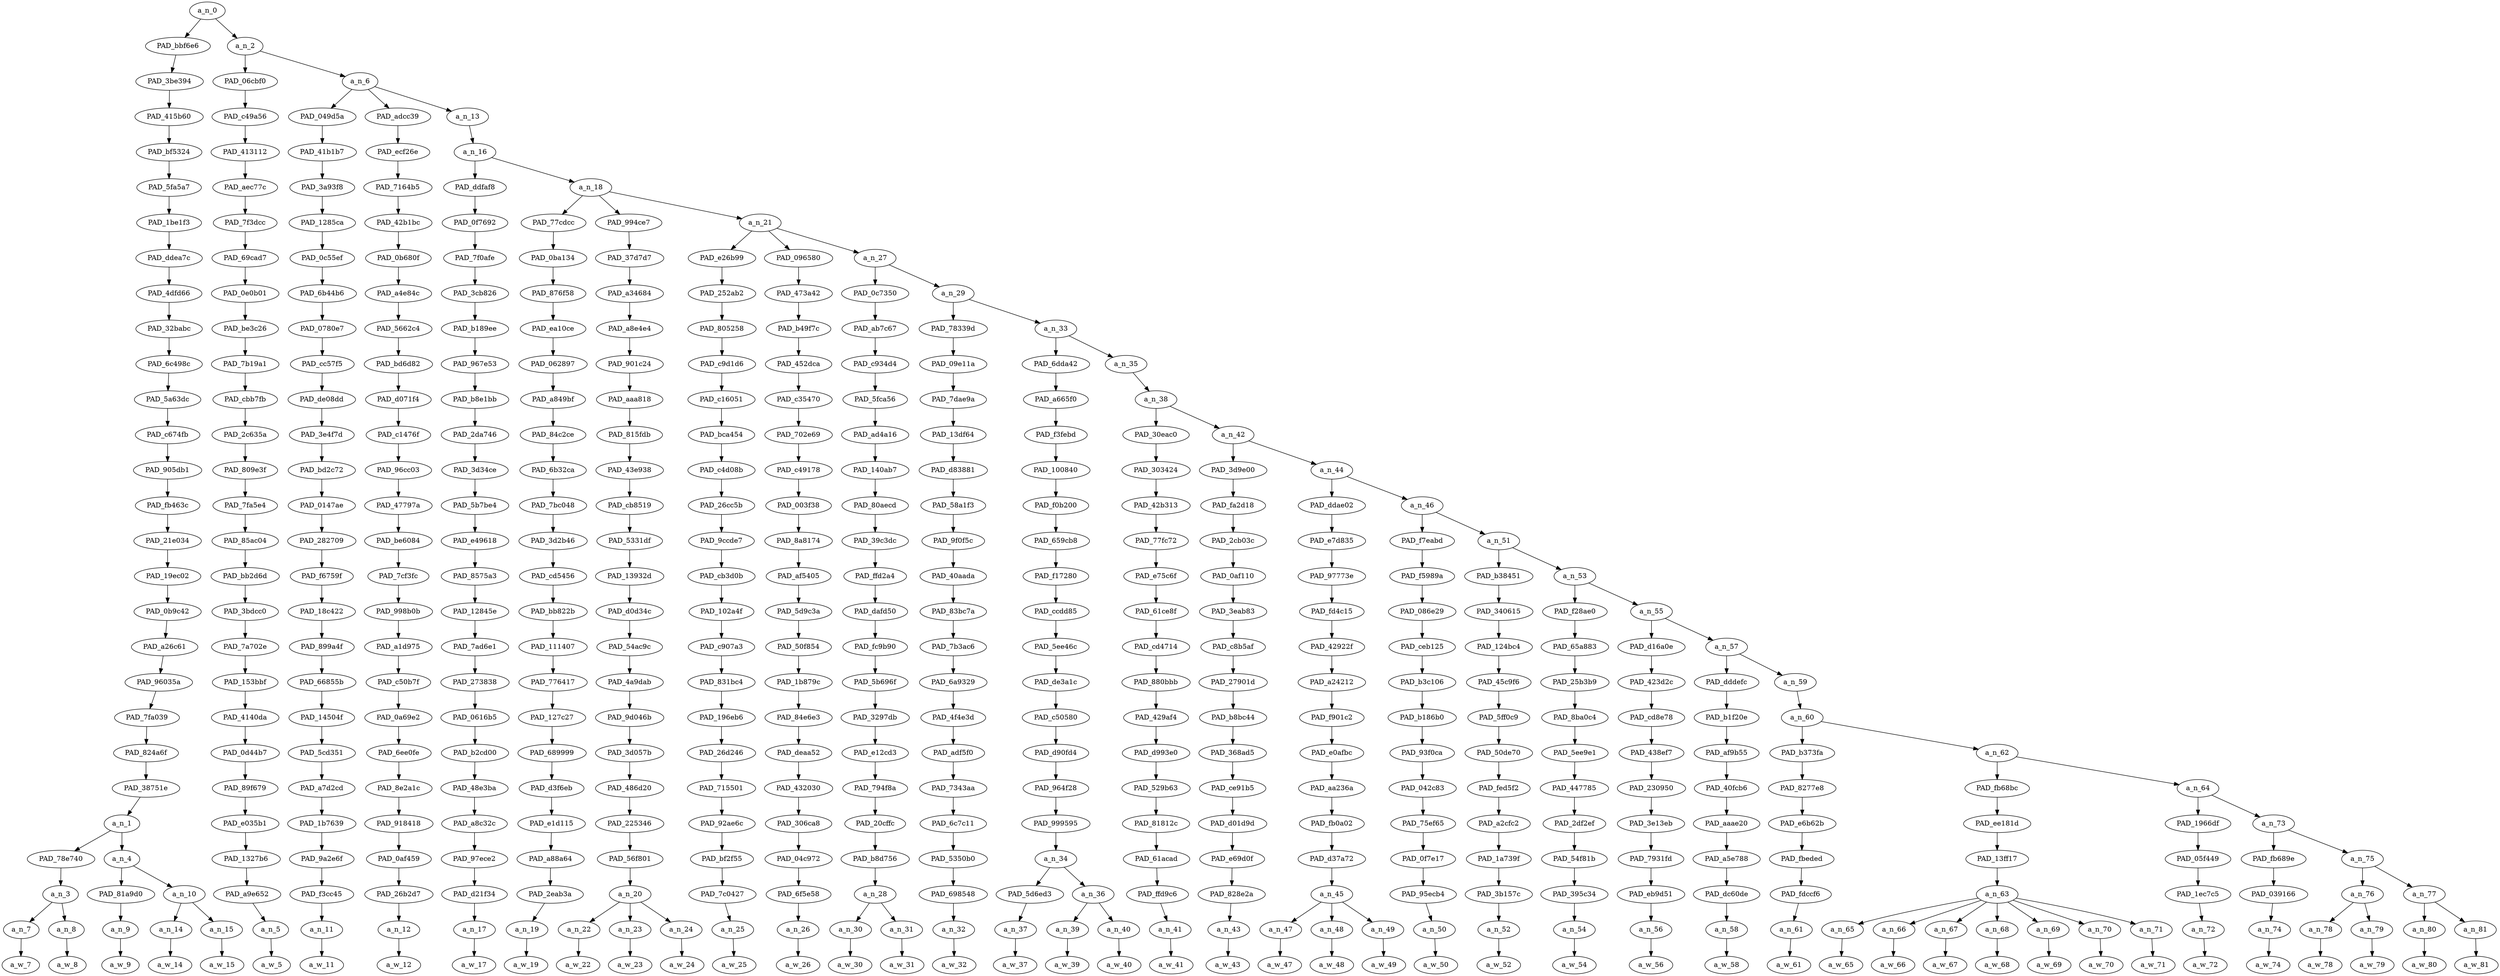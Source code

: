 strict digraph "" {
	a_n_0	[div_dir=1,
		index=0,
		level=27,
		pos="3.961593698572229,27!",
		text_span="[0, 1, 2, 3, 4, 5, 6, 7, 8, 9, 10, 11, 12, 13, 14, 15, 16, 17, 18, 19, 20, 21, 22, 23, 24, 25, 26, 27, 28, 29, 30, 31, 32, 33, 34, \
35, 36, 37, 38, 39, 40, 41, 42, 43, 44]",
		value=0.99999999];
	PAD_bbf6e6	[div_dir=1,
		index=0,
		level=26,
		pos="1.625,26!",
		text_span="[0, 1, 2, 3, 4]",
		value=0.20563652];
	a_n_0 -> PAD_bbf6e6;
	a_n_2	[div_dir=1,
		index=1,
		level=26,
		pos="6.298187397144458,26!",
		text_span="[5, 6, 7, 8, 9, 10, 11, 12, 13, 14, 15, 16, 17, 18, 19, 20, 21, 22, 23, 24, 25, 26, 27, 28, 29, 30, 31, 32, 33, 34, 35, 36, 37, \
38, 39, 40, 41, 42, 43, 44]",
		value=0.79388469];
	a_n_0 -> a_n_2;
	PAD_3be394	[div_dir=1,
		index=0,
		level=25,
		pos="1.625,25!",
		text_span="[0, 1, 2, 3, 4]",
		value=0.20563652];
	PAD_bbf6e6 -> PAD_3be394;
	PAD_415b60	[div_dir=1,
		index=0,
		level=24,
		pos="1.625,24!",
		text_span="[0, 1, 2, 3, 4]",
		value=0.20563652];
	PAD_3be394 -> PAD_415b60;
	PAD_bf5324	[div_dir=1,
		index=0,
		level=23,
		pos="1.625,23!",
		text_span="[0, 1, 2, 3, 4]",
		value=0.20563652];
	PAD_415b60 -> PAD_bf5324;
	PAD_5fa5a7	[div_dir=1,
		index=0,
		level=22,
		pos="1.625,22!",
		text_span="[0, 1, 2, 3, 4]",
		value=0.20563652];
	PAD_bf5324 -> PAD_5fa5a7;
	PAD_1be1f3	[div_dir=1,
		index=0,
		level=21,
		pos="1.625,21!",
		text_span="[0, 1, 2, 3, 4]",
		value=0.20563652];
	PAD_5fa5a7 -> PAD_1be1f3;
	PAD_ddea7c	[div_dir=1,
		index=0,
		level=20,
		pos="1.625,20!",
		text_span="[0, 1, 2, 3, 4]",
		value=0.20563652];
	PAD_1be1f3 -> PAD_ddea7c;
	PAD_4dfd66	[div_dir=1,
		index=0,
		level=19,
		pos="1.625,19!",
		text_span="[0, 1, 2, 3, 4]",
		value=0.20563652];
	PAD_ddea7c -> PAD_4dfd66;
	PAD_32babc	[div_dir=1,
		index=0,
		level=18,
		pos="1.625,18!",
		text_span="[0, 1, 2, 3, 4]",
		value=0.20563652];
	PAD_4dfd66 -> PAD_32babc;
	PAD_6c498c	[div_dir=1,
		index=0,
		level=17,
		pos="1.625,17!",
		text_span="[0, 1, 2, 3, 4]",
		value=0.20563652];
	PAD_32babc -> PAD_6c498c;
	PAD_5a63dc	[div_dir=1,
		index=0,
		level=16,
		pos="1.625,16!",
		text_span="[0, 1, 2, 3, 4]",
		value=0.20563652];
	PAD_6c498c -> PAD_5a63dc;
	PAD_c674fb	[div_dir=1,
		index=0,
		level=15,
		pos="1.625,15!",
		text_span="[0, 1, 2, 3, 4]",
		value=0.20563652];
	PAD_5a63dc -> PAD_c674fb;
	PAD_905db1	[div_dir=1,
		index=0,
		level=14,
		pos="1.625,14!",
		text_span="[0, 1, 2, 3, 4]",
		value=0.20563652];
	PAD_c674fb -> PAD_905db1;
	PAD_fb463c	[div_dir=1,
		index=0,
		level=13,
		pos="1.625,13!",
		text_span="[0, 1, 2, 3, 4]",
		value=0.20563652];
	PAD_905db1 -> PAD_fb463c;
	PAD_21e034	[div_dir=1,
		index=0,
		level=12,
		pos="1.625,12!",
		text_span="[0, 1, 2, 3, 4]",
		value=0.20563652];
	PAD_fb463c -> PAD_21e034;
	PAD_19ec02	[div_dir=1,
		index=0,
		level=11,
		pos="1.625,11!",
		text_span="[0, 1, 2, 3, 4]",
		value=0.20563652];
	PAD_21e034 -> PAD_19ec02;
	PAD_0b9c42	[div_dir=1,
		index=0,
		level=10,
		pos="1.625,10!",
		text_span="[0, 1, 2, 3, 4]",
		value=0.20563652];
	PAD_19ec02 -> PAD_0b9c42;
	PAD_a26c61	[div_dir=1,
		index=0,
		level=9,
		pos="1.625,9!",
		text_span="[0, 1, 2, 3, 4]",
		value=0.20563652];
	PAD_0b9c42 -> PAD_a26c61;
	PAD_96035a	[div_dir=1,
		index=0,
		level=8,
		pos="1.625,8!",
		text_span="[0, 1, 2, 3, 4]",
		value=0.20563652];
	PAD_a26c61 -> PAD_96035a;
	PAD_7fa039	[div_dir=1,
		index=0,
		level=7,
		pos="1.625,7!",
		text_span="[0, 1, 2, 3, 4]",
		value=0.20563652];
	PAD_96035a -> PAD_7fa039;
	PAD_824a6f	[div_dir=1,
		index=0,
		level=6,
		pos="1.625,6!",
		text_span="[0, 1, 2, 3, 4]",
		value=0.20563652];
	PAD_7fa039 -> PAD_824a6f;
	PAD_38751e	[div_dir=1,
		index=0,
		level=5,
		pos="1.625,5!",
		text_span="[0, 1, 2, 3, 4]",
		value=0.20563652];
	PAD_824a6f -> PAD_38751e;
	a_n_1	[div_dir=1,
		index=0,
		level=4,
		pos="1.625,4!",
		text_span="[0, 1, 2, 3, 4]",
		value=0.20563652];
	PAD_38751e -> a_n_1;
	PAD_78e740	[div_dir=1,
		index=0,
		level=3,
		pos="0.5,3!",
		text_span="[0, 1]",
		value=0.11070061];
	a_n_1 -> PAD_78e740;
	a_n_4	[div_dir=1,
		index=1,
		level=3,
		pos="2.75,3!",
		text_span="[2, 3, 4]",
		value=0.09449000];
	a_n_1 -> a_n_4;
	a_n_3	[div_dir=1,
		index=0,
		level=2,
		pos="0.5,2!",
		text_span="[0, 1]",
		value=0.11070061];
	PAD_78e740 -> a_n_3;
	a_n_7	[div_dir=1,
		index=0,
		level=1,
		pos="0.0,1!",
		text_span="[0]",
		value=0.01987375];
	a_n_3 -> a_n_7;
	a_n_8	[div_dir=1,
		index=1,
		level=1,
		pos="1.0,1!",
		text_span="[1]",
		value=0.09027735];
	a_n_3 -> a_n_8;
	a_w_7	[div_dir=0,
		index=0,
		level=0,
		pos="0,0!",
		text_span="[0]",
		value=this];
	a_n_7 -> a_w_7;
	a_w_8	[div_dir=0,
		index=1,
		level=0,
		pos="1,0!",
		text_span="[1]",
		value=nigger];
	a_n_8 -> a_w_8;
	PAD_81a9d0	[div_dir=-1,
		index=1,
		level=2,
		pos="2.0,2!",
		text_span="[2]",
		value=0.02329972];
	a_n_4 -> PAD_81a9d0;
	a_n_10	[div_dir=1,
		index=2,
		level=2,
		pos="3.5,2!",
		text_span="[3, 4]",
		value=0.07108293];
	a_n_4 -> a_n_10;
	a_n_9	[div_dir=-1,
		index=2,
		level=1,
		pos="2.0,1!",
		text_span="[2]",
		value=0.02329972];
	PAD_81a9d0 -> a_n_9;
	a_w_9	[div_dir=0,
		index=2,
		level=0,
		pos="2,0!",
		text_span="[2]",
		value=is];
	a_n_9 -> a_w_9;
	a_n_14	[div_dir=1,
		index=3,
		level=1,
		pos="3.0,1!",
		text_span="[3]",
		value=0.03428975];
	a_n_10 -> a_n_14;
	a_n_15	[div_dir=-1,
		index=4,
		level=1,
		pos="4.0,1!",
		text_span="[4]",
		value=0.03665102];
	a_n_10 -> a_n_15;
	a_w_14	[div_dir=0,
		index=3,
		level=0,
		pos="3,0!",
		text_span="[3]",
		value=victim];
	a_n_14 -> a_w_14;
	a_w_15	[div_dir=0,
		index=4,
		level=0,
		pos="4,0!",
		text_span="[4]",
		value=stereotype];
	a_n_15 -> a_w_15;
	PAD_06cbf0	[div_dir=1,
		index=1,
		level=25,
		pos="5.0,25!",
		text_span="[5]",
		value=0.01140048];
	a_n_2 -> PAD_06cbf0;
	a_n_6	[div_dir=1,
		index=2,
		level=25,
		pos="7.596374794288917,25!",
		text_span="[6, 7, 8, 9, 10, 11, 12, 13, 14, 15, 16, 17, 18, 19, 20, 21, 22, 23, 24, 25, 26, 27, 28, 29, 30, 31, 32, 33, 34, 35, 36, 37, 38, \
39, 40, 41, 42, 43, 44]",
		value=0.78214704];
	a_n_2 -> a_n_6;
	PAD_c49a56	[div_dir=1,
		index=1,
		level=24,
		pos="5.0,24!",
		text_span="[5]",
		value=0.01140048];
	PAD_06cbf0 -> PAD_c49a56;
	PAD_413112	[div_dir=1,
		index=1,
		level=23,
		pos="5.0,23!",
		text_span="[5]",
		value=0.01140048];
	PAD_c49a56 -> PAD_413112;
	PAD_aec77c	[div_dir=1,
		index=1,
		level=22,
		pos="5.0,22!",
		text_span="[5]",
		value=0.01140048];
	PAD_413112 -> PAD_aec77c;
	PAD_7f3dcc	[div_dir=1,
		index=1,
		level=21,
		pos="5.0,21!",
		text_span="[5]",
		value=0.01140048];
	PAD_aec77c -> PAD_7f3dcc;
	PAD_69cad7	[div_dir=1,
		index=1,
		level=20,
		pos="5.0,20!",
		text_span="[5]",
		value=0.01140048];
	PAD_7f3dcc -> PAD_69cad7;
	PAD_0e0b01	[div_dir=1,
		index=1,
		level=19,
		pos="5.0,19!",
		text_span="[5]",
		value=0.01140048];
	PAD_69cad7 -> PAD_0e0b01;
	PAD_be3c26	[div_dir=1,
		index=1,
		level=18,
		pos="5.0,18!",
		text_span="[5]",
		value=0.01140048];
	PAD_0e0b01 -> PAD_be3c26;
	PAD_7b19a1	[div_dir=1,
		index=1,
		level=17,
		pos="5.0,17!",
		text_span="[5]",
		value=0.01140048];
	PAD_be3c26 -> PAD_7b19a1;
	PAD_cbb7fb	[div_dir=1,
		index=1,
		level=16,
		pos="5.0,16!",
		text_span="[5]",
		value=0.01140048];
	PAD_7b19a1 -> PAD_cbb7fb;
	PAD_2c635a	[div_dir=1,
		index=1,
		level=15,
		pos="5.0,15!",
		text_span="[5]",
		value=0.01140048];
	PAD_cbb7fb -> PAD_2c635a;
	PAD_809e3f	[div_dir=1,
		index=1,
		level=14,
		pos="5.0,14!",
		text_span="[5]",
		value=0.01140048];
	PAD_2c635a -> PAD_809e3f;
	PAD_7fa5e4	[div_dir=1,
		index=1,
		level=13,
		pos="5.0,13!",
		text_span="[5]",
		value=0.01140048];
	PAD_809e3f -> PAD_7fa5e4;
	PAD_85ac04	[div_dir=1,
		index=1,
		level=12,
		pos="5.0,12!",
		text_span="[5]",
		value=0.01140048];
	PAD_7fa5e4 -> PAD_85ac04;
	PAD_bb2d6d	[div_dir=1,
		index=1,
		level=11,
		pos="5.0,11!",
		text_span="[5]",
		value=0.01140048];
	PAD_85ac04 -> PAD_bb2d6d;
	PAD_3bdcc0	[div_dir=1,
		index=1,
		level=10,
		pos="5.0,10!",
		text_span="[5]",
		value=0.01140048];
	PAD_bb2d6d -> PAD_3bdcc0;
	PAD_7a702e	[div_dir=1,
		index=1,
		level=9,
		pos="5.0,9!",
		text_span="[5]",
		value=0.01140048];
	PAD_3bdcc0 -> PAD_7a702e;
	PAD_153bbf	[div_dir=1,
		index=1,
		level=8,
		pos="5.0,8!",
		text_span="[5]",
		value=0.01140048];
	PAD_7a702e -> PAD_153bbf;
	PAD_4140da	[div_dir=1,
		index=1,
		level=7,
		pos="5.0,7!",
		text_span="[5]",
		value=0.01140048];
	PAD_153bbf -> PAD_4140da;
	PAD_0d44b7	[div_dir=1,
		index=1,
		level=6,
		pos="5.0,6!",
		text_span="[5]",
		value=0.01140048];
	PAD_4140da -> PAD_0d44b7;
	PAD_89f679	[div_dir=1,
		index=1,
		level=5,
		pos="5.0,5!",
		text_span="[5]",
		value=0.01140048];
	PAD_0d44b7 -> PAD_89f679;
	PAD_e035b1	[div_dir=1,
		index=1,
		level=4,
		pos="5.0,4!",
		text_span="[5]",
		value=0.01140048];
	PAD_89f679 -> PAD_e035b1;
	PAD_1327b6	[div_dir=1,
		index=2,
		level=3,
		pos="5.0,3!",
		text_span="[5]",
		value=0.01140048];
	PAD_e035b1 -> PAD_1327b6;
	PAD_a9e652	[div_dir=1,
		index=3,
		level=2,
		pos="5.0,2!",
		text_span="[5]",
		value=0.01140048];
	PAD_1327b6 -> PAD_a9e652;
	a_n_5	[div_dir=1,
		index=5,
		level=1,
		pos="5.0,1!",
		text_span="[5]",
		value=0.01140048];
	PAD_a9e652 -> a_n_5;
	a_w_5	[div_dir=0,
		index=5,
		level=0,
		pos="5,0!",
		text_span="[5]",
		value=is1];
	a_n_5 -> a_w_5;
	PAD_049d5a	[div_dir=1,
		index=2,
		level=24,
		pos="6.0,24!",
		text_span="[6]",
		value=0.00972364];
	a_n_6 -> PAD_049d5a;
	PAD_adcc39	[div_dir=1,
		index=3,
		level=24,
		pos="7.0,24!",
		text_span="[7]",
		value=0.02418550];
	a_n_6 -> PAD_adcc39;
	a_n_13	[div_dir=1,
		index=4,
		level=24,
		pos="9.789124382866753,24!",
		text_span="[8, 9, 10, 11, 12, 13, 14, 15, 16, 17, 18, 19, 20, 21, 22, 23, 24, 25, 26, 27, 28, 29, 30, 31, 32, 33, 34, 35, 36, 37, 38, 39, 40, \
41, 42, 43, 44]",
		value=0.74789909];
	a_n_6 -> a_n_13;
	PAD_41b1b7	[div_dir=1,
		index=2,
		level=23,
		pos="6.0,23!",
		text_span="[6]",
		value=0.00972364];
	PAD_049d5a -> PAD_41b1b7;
	PAD_3a93f8	[div_dir=1,
		index=2,
		level=22,
		pos="6.0,22!",
		text_span="[6]",
		value=0.00972364];
	PAD_41b1b7 -> PAD_3a93f8;
	PAD_1285ca	[div_dir=1,
		index=2,
		level=21,
		pos="6.0,21!",
		text_span="[6]",
		value=0.00972364];
	PAD_3a93f8 -> PAD_1285ca;
	PAD_0c55ef	[div_dir=1,
		index=2,
		level=20,
		pos="6.0,20!",
		text_span="[6]",
		value=0.00972364];
	PAD_1285ca -> PAD_0c55ef;
	PAD_6b44b6	[div_dir=1,
		index=2,
		level=19,
		pos="6.0,19!",
		text_span="[6]",
		value=0.00972364];
	PAD_0c55ef -> PAD_6b44b6;
	PAD_0780e7	[div_dir=1,
		index=2,
		level=18,
		pos="6.0,18!",
		text_span="[6]",
		value=0.00972364];
	PAD_6b44b6 -> PAD_0780e7;
	PAD_cc57f5	[div_dir=1,
		index=2,
		level=17,
		pos="6.0,17!",
		text_span="[6]",
		value=0.00972364];
	PAD_0780e7 -> PAD_cc57f5;
	PAD_de08dd	[div_dir=1,
		index=2,
		level=16,
		pos="6.0,16!",
		text_span="[6]",
		value=0.00972364];
	PAD_cc57f5 -> PAD_de08dd;
	PAD_3e4f7d	[div_dir=1,
		index=2,
		level=15,
		pos="6.0,15!",
		text_span="[6]",
		value=0.00972364];
	PAD_de08dd -> PAD_3e4f7d;
	PAD_bd2c72	[div_dir=1,
		index=2,
		level=14,
		pos="6.0,14!",
		text_span="[6]",
		value=0.00972364];
	PAD_3e4f7d -> PAD_bd2c72;
	PAD_0147ae	[div_dir=1,
		index=2,
		level=13,
		pos="6.0,13!",
		text_span="[6]",
		value=0.00972364];
	PAD_bd2c72 -> PAD_0147ae;
	PAD_282709	[div_dir=1,
		index=2,
		level=12,
		pos="6.0,12!",
		text_span="[6]",
		value=0.00972364];
	PAD_0147ae -> PAD_282709;
	PAD_f6759f	[div_dir=1,
		index=2,
		level=11,
		pos="6.0,11!",
		text_span="[6]",
		value=0.00972364];
	PAD_282709 -> PAD_f6759f;
	PAD_18c422	[div_dir=1,
		index=2,
		level=10,
		pos="6.0,10!",
		text_span="[6]",
		value=0.00972364];
	PAD_f6759f -> PAD_18c422;
	PAD_899a4f	[div_dir=1,
		index=2,
		level=9,
		pos="6.0,9!",
		text_span="[6]",
		value=0.00972364];
	PAD_18c422 -> PAD_899a4f;
	PAD_66855b	[div_dir=1,
		index=2,
		level=8,
		pos="6.0,8!",
		text_span="[6]",
		value=0.00972364];
	PAD_899a4f -> PAD_66855b;
	PAD_14504f	[div_dir=1,
		index=2,
		level=7,
		pos="6.0,7!",
		text_span="[6]",
		value=0.00972364];
	PAD_66855b -> PAD_14504f;
	PAD_5cd351	[div_dir=1,
		index=2,
		level=6,
		pos="6.0,6!",
		text_span="[6]",
		value=0.00972364];
	PAD_14504f -> PAD_5cd351;
	PAD_a7d2cd	[div_dir=1,
		index=2,
		level=5,
		pos="6.0,5!",
		text_span="[6]",
		value=0.00972364];
	PAD_5cd351 -> PAD_a7d2cd;
	PAD_1b7639	[div_dir=1,
		index=2,
		level=4,
		pos="6.0,4!",
		text_span="[6]",
		value=0.00972364];
	PAD_a7d2cd -> PAD_1b7639;
	PAD_9a2e6f	[div_dir=1,
		index=3,
		level=3,
		pos="6.0,3!",
		text_span="[6]",
		value=0.00972364];
	PAD_1b7639 -> PAD_9a2e6f;
	PAD_f3cc45	[div_dir=1,
		index=4,
		level=2,
		pos="6.0,2!",
		text_span="[6]",
		value=0.00972364];
	PAD_9a2e6f -> PAD_f3cc45;
	a_n_11	[div_dir=1,
		index=6,
		level=1,
		pos="6.0,1!",
		text_span="[6]",
		value=0.00972364];
	PAD_f3cc45 -> a_n_11;
	a_w_11	[div_dir=0,
		index=6,
		level=0,
		pos="6,0!",
		text_span="[6]",
		value=so];
	a_n_11 -> a_w_11;
	PAD_ecf26e	[div_dir=1,
		index=3,
		level=23,
		pos="7.0,23!",
		text_span="[7]",
		value=0.02418550];
	PAD_adcc39 -> PAD_ecf26e;
	PAD_7164b5	[div_dir=1,
		index=3,
		level=22,
		pos="7.0,22!",
		text_span="[7]",
		value=0.02418550];
	PAD_ecf26e -> PAD_7164b5;
	PAD_42b1bc	[div_dir=1,
		index=3,
		level=21,
		pos="7.0,21!",
		text_span="[7]",
		value=0.02418550];
	PAD_7164b5 -> PAD_42b1bc;
	PAD_0b680f	[div_dir=1,
		index=3,
		level=20,
		pos="7.0,20!",
		text_span="[7]",
		value=0.02418550];
	PAD_42b1bc -> PAD_0b680f;
	PAD_a4e84c	[div_dir=1,
		index=3,
		level=19,
		pos="7.0,19!",
		text_span="[7]",
		value=0.02418550];
	PAD_0b680f -> PAD_a4e84c;
	PAD_5662c4	[div_dir=1,
		index=3,
		level=18,
		pos="7.0,18!",
		text_span="[7]",
		value=0.02418550];
	PAD_a4e84c -> PAD_5662c4;
	PAD_bd6d82	[div_dir=1,
		index=3,
		level=17,
		pos="7.0,17!",
		text_span="[7]",
		value=0.02418550];
	PAD_5662c4 -> PAD_bd6d82;
	PAD_d071f4	[div_dir=1,
		index=3,
		level=16,
		pos="7.0,16!",
		text_span="[7]",
		value=0.02418550];
	PAD_bd6d82 -> PAD_d071f4;
	PAD_c1476f	[div_dir=1,
		index=3,
		level=15,
		pos="7.0,15!",
		text_span="[7]",
		value=0.02418550];
	PAD_d071f4 -> PAD_c1476f;
	PAD_96cc03	[div_dir=1,
		index=3,
		level=14,
		pos="7.0,14!",
		text_span="[7]",
		value=0.02418550];
	PAD_c1476f -> PAD_96cc03;
	PAD_47797a	[div_dir=1,
		index=3,
		level=13,
		pos="7.0,13!",
		text_span="[7]",
		value=0.02418550];
	PAD_96cc03 -> PAD_47797a;
	PAD_be6084	[div_dir=1,
		index=3,
		level=12,
		pos="7.0,12!",
		text_span="[7]",
		value=0.02418550];
	PAD_47797a -> PAD_be6084;
	PAD_7cf3fc	[div_dir=1,
		index=3,
		level=11,
		pos="7.0,11!",
		text_span="[7]",
		value=0.02418550];
	PAD_be6084 -> PAD_7cf3fc;
	PAD_998b0b	[div_dir=1,
		index=3,
		level=10,
		pos="7.0,10!",
		text_span="[7]",
		value=0.02418550];
	PAD_7cf3fc -> PAD_998b0b;
	PAD_a1d975	[div_dir=1,
		index=3,
		level=9,
		pos="7.0,9!",
		text_span="[7]",
		value=0.02418550];
	PAD_998b0b -> PAD_a1d975;
	PAD_c50b7f	[div_dir=1,
		index=3,
		level=8,
		pos="7.0,8!",
		text_span="[7]",
		value=0.02418550];
	PAD_a1d975 -> PAD_c50b7f;
	PAD_0a69e2	[div_dir=1,
		index=3,
		level=7,
		pos="7.0,7!",
		text_span="[7]",
		value=0.02418550];
	PAD_c50b7f -> PAD_0a69e2;
	PAD_6ee0fe	[div_dir=1,
		index=3,
		level=6,
		pos="7.0,6!",
		text_span="[7]",
		value=0.02418550];
	PAD_0a69e2 -> PAD_6ee0fe;
	PAD_8e2a1c	[div_dir=1,
		index=3,
		level=5,
		pos="7.0,5!",
		text_span="[7]",
		value=0.02418550];
	PAD_6ee0fe -> PAD_8e2a1c;
	PAD_918418	[div_dir=1,
		index=3,
		level=4,
		pos="7.0,4!",
		text_span="[7]",
		value=0.02418550];
	PAD_8e2a1c -> PAD_918418;
	PAD_0af459	[div_dir=1,
		index=4,
		level=3,
		pos="7.0,3!",
		text_span="[7]",
		value=0.02418550];
	PAD_918418 -> PAD_0af459;
	PAD_26b2d7	[div_dir=1,
		index=5,
		level=2,
		pos="7.0,2!",
		text_span="[7]",
		value=0.02418550];
	PAD_0af459 -> PAD_26b2d7;
	a_n_12	[div_dir=1,
		index=7,
		level=1,
		pos="7.0,1!",
		text_span="[7]",
		value=0.02418550];
	PAD_26b2d7 -> a_n_12;
	a_w_12	[div_dir=0,
		index=7,
		level=0,
		pos="7,0!",
		text_span="[7]",
		value=ingrained];
	a_n_12 -> a_w_12;
	a_n_16	[div_dir=1,
		index=4,
		level=23,
		pos="9.789124382866753,23!",
		text_span="[8, 9, 10, 11, 12, 13, 14, 15, 16, 17, 18, 19, 20, 21, 22, 23, 24, 25, 26, 27, 28, 29, 30, 31, 32, 33, 34, 35, 36, 37, 38, 39, 40, \
41, 42, 43, 44]",
		value=0.74755991];
	a_n_13 -> a_n_16;
	PAD_ddfaf8	[div_dir=1,
		index=4,
		level=22,
		pos="8.0,22!",
		text_span="[8]",
		value=0.01099197];
	a_n_16 -> PAD_ddfaf8;
	a_n_18	[div_dir=1,
		index=5,
		level=22,
		pos="11.578248765733507,22!",
		text_span="[9, 10, 11, 12, 13, 14, 15, 16, 17, 18, 19, 20, 21, 22, 23, 24, 25, 26, 27, 28, 29, 30, 31, 32, 33, 34, 35, 36, 37, 38, 39, 40, \
41, 42, 43, 44]",
		value=0.73622877];
	a_n_16 -> a_n_18;
	PAD_0f7692	[div_dir=1,
		index=4,
		level=21,
		pos="8.0,21!",
		text_span="[8]",
		value=0.01099197];
	PAD_ddfaf8 -> PAD_0f7692;
	PAD_7f0afe	[div_dir=1,
		index=4,
		level=20,
		pos="8.0,20!",
		text_span="[8]",
		value=0.01099197];
	PAD_0f7692 -> PAD_7f0afe;
	PAD_3cb826	[div_dir=1,
		index=4,
		level=19,
		pos="8.0,19!",
		text_span="[8]",
		value=0.01099197];
	PAD_7f0afe -> PAD_3cb826;
	PAD_b189ee	[div_dir=1,
		index=4,
		level=18,
		pos="8.0,18!",
		text_span="[8]",
		value=0.01099197];
	PAD_3cb826 -> PAD_b189ee;
	PAD_967e53	[div_dir=1,
		index=4,
		level=17,
		pos="8.0,17!",
		text_span="[8]",
		value=0.01099197];
	PAD_b189ee -> PAD_967e53;
	PAD_b8e1bb	[div_dir=1,
		index=4,
		level=16,
		pos="8.0,16!",
		text_span="[8]",
		value=0.01099197];
	PAD_967e53 -> PAD_b8e1bb;
	PAD_2da746	[div_dir=1,
		index=4,
		level=15,
		pos="8.0,15!",
		text_span="[8]",
		value=0.01099197];
	PAD_b8e1bb -> PAD_2da746;
	PAD_3d34ce	[div_dir=1,
		index=4,
		level=14,
		pos="8.0,14!",
		text_span="[8]",
		value=0.01099197];
	PAD_2da746 -> PAD_3d34ce;
	PAD_5b7be4	[div_dir=1,
		index=4,
		level=13,
		pos="8.0,13!",
		text_span="[8]",
		value=0.01099197];
	PAD_3d34ce -> PAD_5b7be4;
	PAD_e49618	[div_dir=1,
		index=4,
		level=12,
		pos="8.0,12!",
		text_span="[8]",
		value=0.01099197];
	PAD_5b7be4 -> PAD_e49618;
	PAD_8575a3	[div_dir=1,
		index=4,
		level=11,
		pos="8.0,11!",
		text_span="[8]",
		value=0.01099197];
	PAD_e49618 -> PAD_8575a3;
	PAD_12845e	[div_dir=1,
		index=4,
		level=10,
		pos="8.0,10!",
		text_span="[8]",
		value=0.01099197];
	PAD_8575a3 -> PAD_12845e;
	PAD_7ad6e1	[div_dir=1,
		index=4,
		level=9,
		pos="8.0,9!",
		text_span="[8]",
		value=0.01099197];
	PAD_12845e -> PAD_7ad6e1;
	PAD_273838	[div_dir=1,
		index=4,
		level=8,
		pos="8.0,8!",
		text_span="[8]",
		value=0.01099197];
	PAD_7ad6e1 -> PAD_273838;
	PAD_0616b5	[div_dir=1,
		index=4,
		level=7,
		pos="8.0,7!",
		text_span="[8]",
		value=0.01099197];
	PAD_273838 -> PAD_0616b5;
	PAD_b2cd00	[div_dir=1,
		index=4,
		level=6,
		pos="8.0,6!",
		text_span="[8]",
		value=0.01099197];
	PAD_0616b5 -> PAD_b2cd00;
	PAD_48e3ba	[div_dir=1,
		index=4,
		level=5,
		pos="8.0,5!",
		text_span="[8]",
		value=0.01099197];
	PAD_b2cd00 -> PAD_48e3ba;
	PAD_a8c32c	[div_dir=1,
		index=4,
		level=4,
		pos="8.0,4!",
		text_span="[8]",
		value=0.01099197];
	PAD_48e3ba -> PAD_a8c32c;
	PAD_97ece2	[div_dir=1,
		index=5,
		level=3,
		pos="8.0,3!",
		text_span="[8]",
		value=0.01099197];
	PAD_a8c32c -> PAD_97ece2;
	PAD_d21f34	[div_dir=1,
		index=6,
		level=2,
		pos="8.0,2!",
		text_span="[8]",
		value=0.01099197];
	PAD_97ece2 -> PAD_d21f34;
	a_n_17	[div_dir=1,
		index=8,
		level=1,
		pos="8.0,1!",
		text_span="[8]",
		value=0.01099197];
	PAD_d21f34 -> a_n_17;
	a_w_17	[div_dir=0,
		index=8,
		level=0,
		pos="8,0!",
		text_span="[8]",
		value=it];
	a_n_17 -> a_w_17;
	PAD_77cdcc	[div_dir=1,
		index=5,
		level=21,
		pos="9.0,21!",
		text_span="[9]",
		value=0.02145287];
	a_n_18 -> PAD_77cdcc;
	PAD_994ce7	[div_dir=1,
		index=6,
		level=21,
		pos="11.0,21!",
		text_span="[10, 11, 12]",
		value=0.04007155];
	a_n_18 -> PAD_994ce7;
	a_n_21	[div_dir=1,
		index=7,
		level=21,
		pos="14.734746297200521,21!",
		text_span="[13, 14, 15, 16, 17, 18, 19, 20, 21, 22, 23, 24, 25, 26, 27, 28, 29, 30, 31, 32, 33, 34, 35, 36, 37, 38, 39, 40, 41, 42, 43, 44]",
		value=0.67437555];
	a_n_18 -> a_n_21;
	PAD_0ba134	[div_dir=1,
		index=5,
		level=20,
		pos="9.0,20!",
		text_span="[9]",
		value=0.02145287];
	PAD_77cdcc -> PAD_0ba134;
	PAD_876f58	[div_dir=1,
		index=5,
		level=19,
		pos="9.0,19!",
		text_span="[9]",
		value=0.02145287];
	PAD_0ba134 -> PAD_876f58;
	PAD_ea10ce	[div_dir=1,
		index=5,
		level=18,
		pos="9.0,18!",
		text_span="[9]",
		value=0.02145287];
	PAD_876f58 -> PAD_ea10ce;
	PAD_062897	[div_dir=1,
		index=5,
		level=17,
		pos="9.0,17!",
		text_span="[9]",
		value=0.02145287];
	PAD_ea10ce -> PAD_062897;
	PAD_a849bf	[div_dir=1,
		index=5,
		level=16,
		pos="9.0,16!",
		text_span="[9]",
		value=0.02145287];
	PAD_062897 -> PAD_a849bf;
	PAD_84c2ce	[div_dir=1,
		index=5,
		level=15,
		pos="9.0,15!",
		text_span="[9]",
		value=0.02145287];
	PAD_a849bf -> PAD_84c2ce;
	PAD_6b32ca	[div_dir=1,
		index=5,
		level=14,
		pos="9.0,14!",
		text_span="[9]",
		value=0.02145287];
	PAD_84c2ce -> PAD_6b32ca;
	PAD_7bc048	[div_dir=1,
		index=5,
		level=13,
		pos="9.0,13!",
		text_span="[9]",
		value=0.02145287];
	PAD_6b32ca -> PAD_7bc048;
	PAD_3d2b46	[div_dir=1,
		index=5,
		level=12,
		pos="9.0,12!",
		text_span="[9]",
		value=0.02145287];
	PAD_7bc048 -> PAD_3d2b46;
	PAD_cd5456	[div_dir=1,
		index=5,
		level=11,
		pos="9.0,11!",
		text_span="[9]",
		value=0.02145287];
	PAD_3d2b46 -> PAD_cd5456;
	PAD_bb822b	[div_dir=1,
		index=5,
		level=10,
		pos="9.0,10!",
		text_span="[9]",
		value=0.02145287];
	PAD_cd5456 -> PAD_bb822b;
	PAD_111407	[div_dir=1,
		index=5,
		level=9,
		pos="9.0,9!",
		text_span="[9]",
		value=0.02145287];
	PAD_bb822b -> PAD_111407;
	PAD_776417	[div_dir=1,
		index=5,
		level=8,
		pos="9.0,8!",
		text_span="[9]",
		value=0.02145287];
	PAD_111407 -> PAD_776417;
	PAD_127c27	[div_dir=1,
		index=5,
		level=7,
		pos="9.0,7!",
		text_span="[9]",
		value=0.02145287];
	PAD_776417 -> PAD_127c27;
	PAD_689999	[div_dir=1,
		index=5,
		level=6,
		pos="9.0,6!",
		text_span="[9]",
		value=0.02145287];
	PAD_127c27 -> PAD_689999;
	PAD_d3f6eb	[div_dir=1,
		index=5,
		level=5,
		pos="9.0,5!",
		text_span="[9]",
		value=0.02145287];
	PAD_689999 -> PAD_d3f6eb;
	PAD_e1d115	[div_dir=1,
		index=5,
		level=4,
		pos="9.0,4!",
		text_span="[9]",
		value=0.02145287];
	PAD_d3f6eb -> PAD_e1d115;
	PAD_a88a64	[div_dir=1,
		index=6,
		level=3,
		pos="9.0,3!",
		text_span="[9]",
		value=0.02145287];
	PAD_e1d115 -> PAD_a88a64;
	PAD_2eab3a	[div_dir=1,
		index=7,
		level=2,
		pos="9.0,2!",
		text_span="[9]",
		value=0.02145287];
	PAD_a88a64 -> PAD_2eab3a;
	a_n_19	[div_dir=1,
		index=9,
		level=1,
		pos="9.0,1!",
		text_span="[9]",
		value=0.02145287];
	PAD_2eab3a -> a_n_19;
	a_w_19	[div_dir=0,
		index=9,
		level=0,
		pos="9,0!",
		text_span="[9]",
		value=trumps];
	a_n_19 -> a_w_19;
	PAD_37d7d7	[div_dir=1,
		index=6,
		level=20,
		pos="11.0,20!",
		text_span="[10, 11, 12]",
		value=0.04007155];
	PAD_994ce7 -> PAD_37d7d7;
	PAD_a34684	[div_dir=1,
		index=6,
		level=19,
		pos="11.0,19!",
		text_span="[10, 11, 12]",
		value=0.04007155];
	PAD_37d7d7 -> PAD_a34684;
	PAD_a8e4e4	[div_dir=1,
		index=6,
		level=18,
		pos="11.0,18!",
		text_span="[10, 11, 12]",
		value=0.04007155];
	PAD_a34684 -> PAD_a8e4e4;
	PAD_901c24	[div_dir=1,
		index=6,
		level=17,
		pos="11.0,17!",
		text_span="[10, 11, 12]",
		value=0.04007155];
	PAD_a8e4e4 -> PAD_901c24;
	PAD_aaa818	[div_dir=1,
		index=6,
		level=16,
		pos="11.0,16!",
		text_span="[10, 11, 12]",
		value=0.04007155];
	PAD_901c24 -> PAD_aaa818;
	PAD_815fdb	[div_dir=1,
		index=6,
		level=15,
		pos="11.0,15!",
		text_span="[10, 11, 12]",
		value=0.04007155];
	PAD_aaa818 -> PAD_815fdb;
	PAD_43e938	[div_dir=1,
		index=6,
		level=14,
		pos="11.0,14!",
		text_span="[10, 11, 12]",
		value=0.04007155];
	PAD_815fdb -> PAD_43e938;
	PAD_cb8519	[div_dir=1,
		index=6,
		level=13,
		pos="11.0,13!",
		text_span="[10, 11, 12]",
		value=0.04007155];
	PAD_43e938 -> PAD_cb8519;
	PAD_5331df	[div_dir=1,
		index=6,
		level=12,
		pos="11.0,12!",
		text_span="[10, 11, 12]",
		value=0.04007155];
	PAD_cb8519 -> PAD_5331df;
	PAD_13932d	[div_dir=1,
		index=6,
		level=11,
		pos="11.0,11!",
		text_span="[10, 11, 12]",
		value=0.04007155];
	PAD_5331df -> PAD_13932d;
	PAD_d0d34c	[div_dir=1,
		index=6,
		level=10,
		pos="11.0,10!",
		text_span="[10, 11, 12]",
		value=0.04007155];
	PAD_13932d -> PAD_d0d34c;
	PAD_54ac9c	[div_dir=1,
		index=6,
		level=9,
		pos="11.0,9!",
		text_span="[10, 11, 12]",
		value=0.04007155];
	PAD_d0d34c -> PAD_54ac9c;
	PAD_4a9dab	[div_dir=1,
		index=6,
		level=8,
		pos="11.0,8!",
		text_span="[10, 11, 12]",
		value=0.04007155];
	PAD_54ac9c -> PAD_4a9dab;
	PAD_9d046b	[div_dir=1,
		index=6,
		level=7,
		pos="11.0,7!",
		text_span="[10, 11, 12]",
		value=0.04007155];
	PAD_4a9dab -> PAD_9d046b;
	PAD_3d057b	[div_dir=1,
		index=6,
		level=6,
		pos="11.0,6!",
		text_span="[10, 11, 12]",
		value=0.04007155];
	PAD_9d046b -> PAD_3d057b;
	PAD_486d20	[div_dir=1,
		index=6,
		level=5,
		pos="11.0,5!",
		text_span="[10, 11, 12]",
		value=0.04007155];
	PAD_3d057b -> PAD_486d20;
	PAD_225346	[div_dir=1,
		index=6,
		level=4,
		pos="11.0,4!",
		text_span="[10, 11, 12]",
		value=0.04007155];
	PAD_486d20 -> PAD_225346;
	PAD_56f801	[div_dir=1,
		index=7,
		level=3,
		pos="11.0,3!",
		text_span="[10, 11, 12]",
		value=0.04007155];
	PAD_225346 -> PAD_56f801;
	a_n_20	[div_dir=1,
		index=8,
		level=2,
		pos="11.0,2!",
		text_span="[10, 11, 12]",
		value=0.04007155];
	PAD_56f801 -> a_n_20;
	a_n_22	[div_dir=1,
		index=10,
		level=1,
		pos="10.0,1!",
		text_span="[10]",
		value=0.01057978];
	a_n_20 -> a_n_22;
	a_n_23	[div_dir=1,
		index=11,
		level=1,
		pos="11.0,1!",
		text_span="[11]",
		value=0.01518238];
	a_n_20 -> a_n_23;
	a_n_24	[div_dir=1,
		index=12,
		level=1,
		pos="12.0,1!",
		text_span="[12]",
		value=0.01424511];
	a_n_20 -> a_n_24;
	a_w_22	[div_dir=0,
		index=10,
		level=0,
		pos="10,0!",
		text_span="[10]",
		value=all];
	a_n_22 -> a_w_22;
	a_w_23	[div_dir=0,
		index=11,
		level=0,
		pos="11,0!",
		text_span="[11]",
		value=factual];
	a_n_23 -> a_w_23;
	a_w_24	[div_dir=0,
		index=12,
		level=0,
		pos="12,0!",
		text_span="[12]",
		value=reality];
	a_n_24 -> a_w_24;
	PAD_e26b99	[div_dir=1,
		index=7,
		level=20,
		pos="13.0,20!",
		text_span="[13]",
		value=0.01209917];
	a_n_21 -> PAD_e26b99;
	PAD_096580	[div_dir=1,
		index=8,
		level=20,
		pos="14.0,20!",
		text_span="[14]",
		value=0.01278514];
	a_n_21 -> PAD_096580;
	a_n_27	[div_dir=1,
		index=9,
		level=20,
		pos="17.204238891601562,20!",
		text_span="[15, 16, 17, 18, 19, 20, 21, 22, 23, 24, 25, 26, 27, 28, 29, 30, 31, 32, 33, 34, 35, 36, 37, 38, 39, 40, 41, 42, 43, 44]",
		value=0.64917140];
	a_n_21 -> a_n_27;
	PAD_252ab2	[div_dir=1,
		index=7,
		level=19,
		pos="13.0,19!",
		text_span="[13]",
		value=0.01209917];
	PAD_e26b99 -> PAD_252ab2;
	PAD_805258	[div_dir=1,
		index=7,
		level=18,
		pos="13.0,18!",
		text_span="[13]",
		value=0.01209917];
	PAD_252ab2 -> PAD_805258;
	PAD_c9d1d6	[div_dir=1,
		index=7,
		level=17,
		pos="13.0,17!",
		text_span="[13]",
		value=0.01209917];
	PAD_805258 -> PAD_c9d1d6;
	PAD_c16051	[div_dir=1,
		index=7,
		level=16,
		pos="13.0,16!",
		text_span="[13]",
		value=0.01209917];
	PAD_c9d1d6 -> PAD_c16051;
	PAD_bca454	[div_dir=1,
		index=7,
		level=15,
		pos="13.0,15!",
		text_span="[13]",
		value=0.01209917];
	PAD_c16051 -> PAD_bca454;
	PAD_c4d08b	[div_dir=1,
		index=7,
		level=14,
		pos="13.0,14!",
		text_span="[13]",
		value=0.01209917];
	PAD_bca454 -> PAD_c4d08b;
	PAD_26cc5b	[div_dir=1,
		index=7,
		level=13,
		pos="13.0,13!",
		text_span="[13]",
		value=0.01209917];
	PAD_c4d08b -> PAD_26cc5b;
	PAD_9ccde7	[div_dir=1,
		index=7,
		level=12,
		pos="13.0,12!",
		text_span="[13]",
		value=0.01209917];
	PAD_26cc5b -> PAD_9ccde7;
	PAD_cb3d0b	[div_dir=1,
		index=7,
		level=11,
		pos="13.0,11!",
		text_span="[13]",
		value=0.01209917];
	PAD_9ccde7 -> PAD_cb3d0b;
	PAD_102a4f	[div_dir=1,
		index=7,
		level=10,
		pos="13.0,10!",
		text_span="[13]",
		value=0.01209917];
	PAD_cb3d0b -> PAD_102a4f;
	PAD_c907a3	[div_dir=1,
		index=7,
		level=9,
		pos="13.0,9!",
		text_span="[13]",
		value=0.01209917];
	PAD_102a4f -> PAD_c907a3;
	PAD_831bc4	[div_dir=1,
		index=7,
		level=8,
		pos="13.0,8!",
		text_span="[13]",
		value=0.01209917];
	PAD_c907a3 -> PAD_831bc4;
	PAD_196eb6	[div_dir=1,
		index=7,
		level=7,
		pos="13.0,7!",
		text_span="[13]",
		value=0.01209917];
	PAD_831bc4 -> PAD_196eb6;
	PAD_26d246	[div_dir=1,
		index=7,
		level=6,
		pos="13.0,6!",
		text_span="[13]",
		value=0.01209917];
	PAD_196eb6 -> PAD_26d246;
	PAD_715501	[div_dir=1,
		index=7,
		level=5,
		pos="13.0,5!",
		text_span="[13]",
		value=0.01209917];
	PAD_26d246 -> PAD_715501;
	PAD_92ae6c	[div_dir=1,
		index=7,
		level=4,
		pos="13.0,4!",
		text_span="[13]",
		value=0.01209917];
	PAD_715501 -> PAD_92ae6c;
	PAD_bf2f55	[div_dir=1,
		index=8,
		level=3,
		pos="13.0,3!",
		text_span="[13]",
		value=0.01209917];
	PAD_92ae6c -> PAD_bf2f55;
	PAD_7c0427	[div_dir=1,
		index=9,
		level=2,
		pos="13.0,2!",
		text_span="[13]",
		value=0.01209917];
	PAD_bf2f55 -> PAD_7c0427;
	a_n_25	[div_dir=1,
		index=13,
		level=1,
		pos="13.0,1!",
		text_span="[13]",
		value=0.01209917];
	PAD_7c0427 -> a_n_25;
	a_w_25	[div_dir=0,
		index=13,
		level=0,
		pos="13,0!",
		text_span="[13]",
		value=no];
	a_n_25 -> a_w_25;
	PAD_473a42	[div_dir=1,
		index=8,
		level=19,
		pos="14.0,19!",
		text_span="[14]",
		value=0.01278514];
	PAD_096580 -> PAD_473a42;
	PAD_b49f7c	[div_dir=1,
		index=8,
		level=18,
		pos="14.0,18!",
		text_span="[14]",
		value=0.01278514];
	PAD_473a42 -> PAD_b49f7c;
	PAD_452dca	[div_dir=1,
		index=8,
		level=17,
		pos="14.0,17!",
		text_span="[14]",
		value=0.01278514];
	PAD_b49f7c -> PAD_452dca;
	PAD_c35470	[div_dir=1,
		index=8,
		level=16,
		pos="14.0,16!",
		text_span="[14]",
		value=0.01278514];
	PAD_452dca -> PAD_c35470;
	PAD_702e69	[div_dir=1,
		index=8,
		level=15,
		pos="14.0,15!",
		text_span="[14]",
		value=0.01278514];
	PAD_c35470 -> PAD_702e69;
	PAD_c49178	[div_dir=1,
		index=8,
		level=14,
		pos="14.0,14!",
		text_span="[14]",
		value=0.01278514];
	PAD_702e69 -> PAD_c49178;
	PAD_003f38	[div_dir=1,
		index=8,
		level=13,
		pos="14.0,13!",
		text_span="[14]",
		value=0.01278514];
	PAD_c49178 -> PAD_003f38;
	PAD_8a8174	[div_dir=1,
		index=8,
		level=12,
		pos="14.0,12!",
		text_span="[14]",
		value=0.01278514];
	PAD_003f38 -> PAD_8a8174;
	PAD_af5405	[div_dir=1,
		index=8,
		level=11,
		pos="14.0,11!",
		text_span="[14]",
		value=0.01278514];
	PAD_8a8174 -> PAD_af5405;
	PAD_5d9c3a	[div_dir=1,
		index=8,
		level=10,
		pos="14.0,10!",
		text_span="[14]",
		value=0.01278514];
	PAD_af5405 -> PAD_5d9c3a;
	PAD_50f854	[div_dir=1,
		index=8,
		level=9,
		pos="14.0,9!",
		text_span="[14]",
		value=0.01278514];
	PAD_5d9c3a -> PAD_50f854;
	PAD_1b879c	[div_dir=1,
		index=8,
		level=8,
		pos="14.0,8!",
		text_span="[14]",
		value=0.01278514];
	PAD_50f854 -> PAD_1b879c;
	PAD_84e6e3	[div_dir=1,
		index=8,
		level=7,
		pos="14.0,7!",
		text_span="[14]",
		value=0.01278514];
	PAD_1b879c -> PAD_84e6e3;
	PAD_deaa52	[div_dir=1,
		index=8,
		level=6,
		pos="14.0,6!",
		text_span="[14]",
		value=0.01278514];
	PAD_84e6e3 -> PAD_deaa52;
	PAD_432030	[div_dir=1,
		index=8,
		level=5,
		pos="14.0,5!",
		text_span="[14]",
		value=0.01278514];
	PAD_deaa52 -> PAD_432030;
	PAD_306ca8	[div_dir=1,
		index=8,
		level=4,
		pos="14.0,4!",
		text_span="[14]",
		value=0.01278514];
	PAD_432030 -> PAD_306ca8;
	PAD_04c972	[div_dir=1,
		index=9,
		level=3,
		pos="14.0,3!",
		text_span="[14]",
		value=0.01278514];
	PAD_306ca8 -> PAD_04c972;
	PAD_6f5e58	[div_dir=1,
		index=10,
		level=2,
		pos="14.0,2!",
		text_span="[14]",
		value=0.01278514];
	PAD_04c972 -> PAD_6f5e58;
	a_n_26	[div_dir=1,
		index=14,
		level=1,
		pos="14.0,1!",
		text_span="[14]",
		value=0.01278514];
	PAD_6f5e58 -> a_n_26;
	a_w_26	[div_dir=0,
		index=14,
		level=0,
		pos="14,0!",
		text_span="[14]",
		value=matter];
	a_n_26 -> a_w_26;
	PAD_0c7350	[div_dir=1,
		index=9,
		level=19,
		pos="15.5,19!",
		text_span="[15, 16]",
		value=0.03011169];
	a_n_27 -> PAD_0c7350;
	a_n_29	[div_dir=1,
		index=10,
		level=19,
		pos="18.908477783203125,19!",
		text_span="[17, 18, 19, 20, 21, 22, 23, 24, 25, 26, 27, 28, 29, 30, 31, 32, 33, 34, 35, 36, 37, 38, 39, 40, 41, 42, 43, 44]",
		value=0.61873450];
	a_n_27 -> a_n_29;
	PAD_ab7c67	[div_dir=1,
		index=9,
		level=18,
		pos="15.5,18!",
		text_span="[15, 16]",
		value=0.03011169];
	PAD_0c7350 -> PAD_ab7c67;
	PAD_c934d4	[div_dir=1,
		index=9,
		level=17,
		pos="15.5,17!",
		text_span="[15, 16]",
		value=0.03011169];
	PAD_ab7c67 -> PAD_c934d4;
	PAD_5fca56	[div_dir=1,
		index=9,
		level=16,
		pos="15.5,16!",
		text_span="[15, 16]",
		value=0.03011169];
	PAD_c934d4 -> PAD_5fca56;
	PAD_ad4a16	[div_dir=1,
		index=9,
		level=15,
		pos="15.5,15!",
		text_span="[15, 16]",
		value=0.03011169];
	PAD_5fca56 -> PAD_ad4a16;
	PAD_140ab7	[div_dir=1,
		index=9,
		level=14,
		pos="15.5,14!",
		text_span="[15, 16]",
		value=0.03011169];
	PAD_ad4a16 -> PAD_140ab7;
	PAD_80aecd	[div_dir=1,
		index=9,
		level=13,
		pos="15.5,13!",
		text_span="[15, 16]",
		value=0.03011169];
	PAD_140ab7 -> PAD_80aecd;
	PAD_39c3dc	[div_dir=1,
		index=9,
		level=12,
		pos="15.5,12!",
		text_span="[15, 16]",
		value=0.03011169];
	PAD_80aecd -> PAD_39c3dc;
	PAD_ffd2a4	[div_dir=1,
		index=9,
		level=11,
		pos="15.5,11!",
		text_span="[15, 16]",
		value=0.03011169];
	PAD_39c3dc -> PAD_ffd2a4;
	PAD_dafd50	[div_dir=1,
		index=9,
		level=10,
		pos="15.5,10!",
		text_span="[15, 16]",
		value=0.03011169];
	PAD_ffd2a4 -> PAD_dafd50;
	PAD_fc9b90	[div_dir=1,
		index=9,
		level=9,
		pos="15.5,9!",
		text_span="[15, 16]",
		value=0.03011169];
	PAD_dafd50 -> PAD_fc9b90;
	PAD_5b696f	[div_dir=1,
		index=9,
		level=8,
		pos="15.5,8!",
		text_span="[15, 16]",
		value=0.03011169];
	PAD_fc9b90 -> PAD_5b696f;
	PAD_3297db	[div_dir=1,
		index=9,
		level=7,
		pos="15.5,7!",
		text_span="[15, 16]",
		value=0.03011169];
	PAD_5b696f -> PAD_3297db;
	PAD_e12cd3	[div_dir=1,
		index=9,
		level=6,
		pos="15.5,6!",
		text_span="[15, 16]",
		value=0.03011169];
	PAD_3297db -> PAD_e12cd3;
	PAD_794f8a	[div_dir=1,
		index=9,
		level=5,
		pos="15.5,5!",
		text_span="[15, 16]",
		value=0.03011169];
	PAD_e12cd3 -> PAD_794f8a;
	PAD_20cffc	[div_dir=1,
		index=9,
		level=4,
		pos="15.5,4!",
		text_span="[15, 16]",
		value=0.03011169];
	PAD_794f8a -> PAD_20cffc;
	PAD_b8d756	[div_dir=1,
		index=10,
		level=3,
		pos="15.5,3!",
		text_span="[15, 16]",
		value=0.03011169];
	PAD_20cffc -> PAD_b8d756;
	a_n_28	[div_dir=1,
		index=11,
		level=2,
		pos="15.5,2!",
		text_span="[15, 16]",
		value=0.03011169];
	PAD_b8d756 -> a_n_28;
	a_n_30	[div_dir=1,
		index=15,
		level=1,
		pos="15.0,1!",
		text_span="[15]",
		value=0.01314864];
	a_n_28 -> a_n_30;
	a_n_31	[div_dir=-1,
		index=16,
		level=1,
		pos="16.0,1!",
		text_span="[16]",
		value=0.01688133];
	a_n_28 -> a_n_31;
	a_w_30	[div_dir=0,
		index=15,
		level=0,
		pos="15,0!",
		text_span="[15]",
		value=the];
	a_n_30 -> a_w_30;
	a_w_31	[div_dir=0,
		index=16,
		level=0,
		pos="16,0!",
		text_span="[16]",
		value=reporting];
	a_n_31 -> a_w_31;
	PAD_78339d	[div_dir=-1,
		index=10,
		level=18,
		pos="17.0,18!",
		text_span="[17]",
		value=0.01527560];
	a_n_29 -> PAD_78339d;
	a_n_33	[div_dir=1,
		index=11,
		level=18,
		pos="20.81695556640625,18!",
		text_span="[18, 19, 20, 21, 22, 23, 24, 25, 26, 27, 28, 29, 30, 31, 32, 33, 34, 35, 36, 37, 38, 39, 40, 41, 42, 43, 44]",
		value=0.60314412];
	a_n_29 -> a_n_33;
	PAD_09e11a	[div_dir=-1,
		index=10,
		level=17,
		pos="17.0,17!",
		text_span="[17]",
		value=0.01527560];
	PAD_78339d -> PAD_09e11a;
	PAD_7dae9a	[div_dir=-1,
		index=10,
		level=16,
		pos="17.0,16!",
		text_span="[17]",
		value=0.01527560];
	PAD_09e11a -> PAD_7dae9a;
	PAD_13df64	[div_dir=-1,
		index=10,
		level=15,
		pos="17.0,15!",
		text_span="[17]",
		value=0.01527560];
	PAD_7dae9a -> PAD_13df64;
	PAD_d83881	[div_dir=-1,
		index=10,
		level=14,
		pos="17.0,14!",
		text_span="[17]",
		value=0.01527560];
	PAD_13df64 -> PAD_d83881;
	PAD_58a1f3	[div_dir=-1,
		index=10,
		level=13,
		pos="17.0,13!",
		text_span="[17]",
		value=0.01527560];
	PAD_d83881 -> PAD_58a1f3;
	PAD_9f0f5c	[div_dir=-1,
		index=10,
		level=12,
		pos="17.0,12!",
		text_span="[17]",
		value=0.01527560];
	PAD_58a1f3 -> PAD_9f0f5c;
	PAD_40aada	[div_dir=-1,
		index=10,
		level=11,
		pos="17.0,11!",
		text_span="[17]",
		value=0.01527560];
	PAD_9f0f5c -> PAD_40aada;
	PAD_83bc7a	[div_dir=-1,
		index=10,
		level=10,
		pos="17.0,10!",
		text_span="[17]",
		value=0.01527560];
	PAD_40aada -> PAD_83bc7a;
	PAD_7b3ac6	[div_dir=-1,
		index=10,
		level=9,
		pos="17.0,9!",
		text_span="[17]",
		value=0.01527560];
	PAD_83bc7a -> PAD_7b3ac6;
	PAD_6a9329	[div_dir=-1,
		index=10,
		level=8,
		pos="17.0,8!",
		text_span="[17]",
		value=0.01527560];
	PAD_7b3ac6 -> PAD_6a9329;
	PAD_4f4e3d	[div_dir=-1,
		index=10,
		level=7,
		pos="17.0,7!",
		text_span="[17]",
		value=0.01527560];
	PAD_6a9329 -> PAD_4f4e3d;
	PAD_adf5f0	[div_dir=-1,
		index=10,
		level=6,
		pos="17.0,6!",
		text_span="[17]",
		value=0.01527560];
	PAD_4f4e3d -> PAD_adf5f0;
	PAD_7343aa	[div_dir=-1,
		index=10,
		level=5,
		pos="17.0,5!",
		text_span="[17]",
		value=0.01527560];
	PAD_adf5f0 -> PAD_7343aa;
	PAD_6c7c11	[div_dir=-1,
		index=10,
		level=4,
		pos="17.0,4!",
		text_span="[17]",
		value=0.01527560];
	PAD_7343aa -> PAD_6c7c11;
	PAD_5350b0	[div_dir=-1,
		index=11,
		level=3,
		pos="17.0,3!",
		text_span="[17]",
		value=0.01527560];
	PAD_6c7c11 -> PAD_5350b0;
	PAD_698548	[div_dir=-1,
		index=12,
		level=2,
		pos="17.0,2!",
		text_span="[17]",
		value=0.01527560];
	PAD_5350b0 -> PAD_698548;
	a_n_32	[div_dir=-1,
		index=17,
		level=1,
		pos="17.0,1!",
		text_span="[17]",
		value=0.01527560];
	PAD_698548 -> a_n_32;
	a_w_32	[div_dir=0,
		index=17,
		level=0,
		pos="17,0!",
		text_span="[17]",
		value=makes];
	a_n_32 -> a_w_32;
	PAD_6dda42	[div_dir=1,
		index=11,
		level=17,
		pos="19.25,17!",
		text_span="[18, 19, 20]",
		value=0.03701728];
	a_n_33 -> PAD_6dda42;
	a_n_35	[div_dir=1,
		index=12,
		level=17,
		pos="22.3839111328125,17!",
		text_span="[21, 22, 23, 24, 25, 26, 27, 28, 29, 30, 31, 32, 33, 34, 35, 36, 37, 38, 39, 40, 41, 42, 43, 44]",
		value=0.56579810];
	a_n_33 -> a_n_35;
	PAD_a665f0	[div_dir=1,
		index=11,
		level=16,
		pos="19.25,16!",
		text_span="[18, 19, 20]",
		value=0.03701728];
	PAD_6dda42 -> PAD_a665f0;
	PAD_f3febd	[div_dir=1,
		index=11,
		level=15,
		pos="19.25,15!",
		text_span="[18, 19, 20]",
		value=0.03701728];
	PAD_a665f0 -> PAD_f3febd;
	PAD_100840	[div_dir=1,
		index=11,
		level=14,
		pos="19.25,14!",
		text_span="[18, 19, 20]",
		value=0.03701728];
	PAD_f3febd -> PAD_100840;
	PAD_f0b200	[div_dir=1,
		index=11,
		level=13,
		pos="19.25,13!",
		text_span="[18, 19, 20]",
		value=0.03701728];
	PAD_100840 -> PAD_f0b200;
	PAD_659cb8	[div_dir=1,
		index=11,
		level=12,
		pos="19.25,12!",
		text_span="[18, 19, 20]",
		value=0.03701728];
	PAD_f0b200 -> PAD_659cb8;
	PAD_f17280	[div_dir=1,
		index=11,
		level=11,
		pos="19.25,11!",
		text_span="[18, 19, 20]",
		value=0.03701728];
	PAD_659cb8 -> PAD_f17280;
	PAD_ccdd85	[div_dir=1,
		index=11,
		level=10,
		pos="19.25,10!",
		text_span="[18, 19, 20]",
		value=0.03701728];
	PAD_f17280 -> PAD_ccdd85;
	PAD_5ee46c	[div_dir=1,
		index=11,
		level=9,
		pos="19.25,9!",
		text_span="[18, 19, 20]",
		value=0.03701728];
	PAD_ccdd85 -> PAD_5ee46c;
	PAD_de3a1c	[div_dir=1,
		index=11,
		level=8,
		pos="19.25,8!",
		text_span="[18, 19, 20]",
		value=0.03701728];
	PAD_5ee46c -> PAD_de3a1c;
	PAD_c50580	[div_dir=1,
		index=11,
		level=7,
		pos="19.25,7!",
		text_span="[18, 19, 20]",
		value=0.03701728];
	PAD_de3a1c -> PAD_c50580;
	PAD_d90fd4	[div_dir=1,
		index=11,
		level=6,
		pos="19.25,6!",
		text_span="[18, 19, 20]",
		value=0.03701728];
	PAD_c50580 -> PAD_d90fd4;
	PAD_964f28	[div_dir=1,
		index=11,
		level=5,
		pos="19.25,5!",
		text_span="[18, 19, 20]",
		value=0.03701728];
	PAD_d90fd4 -> PAD_964f28;
	PAD_999595	[div_dir=1,
		index=11,
		level=4,
		pos="19.25,4!",
		text_span="[18, 19, 20]",
		value=0.03701728];
	PAD_964f28 -> PAD_999595;
	a_n_34	[div_dir=1,
		index=12,
		level=3,
		pos="19.25,3!",
		text_span="[18, 19, 20]",
		value=0.03701728];
	PAD_999595 -> a_n_34;
	PAD_5d6ed3	[div_dir=1,
		index=14,
		level=2,
		pos="20.0,2!",
		text_span="[20]",
		value=0.01360812];
	a_n_34 -> PAD_5d6ed3;
	a_n_36	[div_dir=-1,
		index=13,
		level=2,
		pos="18.5,2!",
		text_span="[18, 19]",
		value=0.02338166];
	a_n_34 -> a_n_36;
	a_n_37	[div_dir=1,
		index=20,
		level=1,
		pos="20.0,1!",
		text_span="[20]",
		value=0.01360812];
	PAD_5d6ed3 -> a_n_37;
	a_w_37	[div_dir=0,
		index=20,
		level=0,
		pos="20,0!",
		text_span="[20]",
		value=sense];
	a_n_37 -> a_w_37;
	a_n_39	[div_dir=-1,
		index=18,
		level=1,
		pos="18.0,1!",
		text_span="[18]",
		value=0.01281238];
	a_n_36 -> a_n_39;
	a_n_40	[div_dir=1,
		index=19,
		level=1,
		pos="19.0,1!",
		text_span="[19]",
		value=0.01056902];
	a_n_36 -> a_n_40;
	a_w_39	[div_dir=0,
		index=18,
		level=0,
		pos="18,0!",
		text_span="[18]",
		value=absolutely];
	a_n_39 -> a_w_39;
	a_w_40	[div_dir=0,
		index=19,
		level=0,
		pos="19,0!",
		text_span="[19]",
		value=no1];
	a_n_40 -> a_w_40;
	a_n_38	[div_dir=1,
		index=12,
		level=16,
		pos="22.3839111328125,16!",
		text_span="[21, 22, 23, 24, 25, 26, 27, 28, 29, 30, 31, 32, 33, 34, 35, 36, 37, 38, 39, 40, 41, 42, 43, 44]",
		value=0.56545868];
	a_n_35 -> a_n_38;
	PAD_30eac0	[div_dir=1,
		index=12,
		level=15,
		pos="21.0,15!",
		text_span="[21]",
		value=0.01097303];
	a_n_38 -> PAD_30eac0;
	a_n_42	[div_dir=1,
		index=13,
		level=15,
		pos="23.767822265625,15!",
		text_span="[22, 23, 24, 25, 26, 27, 28, 29, 30, 31, 32, 33, 34, 35, 36, 37, 38, 39, 40, 41, 42, 43, 44]",
		value=0.55414623];
	a_n_38 -> a_n_42;
	PAD_303424	[div_dir=1,
		index=12,
		level=14,
		pos="21.0,14!",
		text_span="[21]",
		value=0.01097303];
	PAD_30eac0 -> PAD_303424;
	PAD_42b313	[div_dir=1,
		index=12,
		level=13,
		pos="21.0,13!",
		text_span="[21]",
		value=0.01097303];
	PAD_303424 -> PAD_42b313;
	PAD_77fc72	[div_dir=1,
		index=12,
		level=12,
		pos="21.0,12!",
		text_span="[21]",
		value=0.01097303];
	PAD_42b313 -> PAD_77fc72;
	PAD_e75c6f	[div_dir=1,
		index=12,
		level=11,
		pos="21.0,11!",
		text_span="[21]",
		value=0.01097303];
	PAD_77fc72 -> PAD_e75c6f;
	PAD_61ce8f	[div_dir=1,
		index=12,
		level=10,
		pos="21.0,10!",
		text_span="[21]",
		value=0.01097303];
	PAD_e75c6f -> PAD_61ce8f;
	PAD_cd4714	[div_dir=1,
		index=12,
		level=9,
		pos="21.0,9!",
		text_span="[21]",
		value=0.01097303];
	PAD_61ce8f -> PAD_cd4714;
	PAD_880bbb	[div_dir=1,
		index=12,
		level=8,
		pos="21.0,8!",
		text_span="[21]",
		value=0.01097303];
	PAD_cd4714 -> PAD_880bbb;
	PAD_429af4	[div_dir=1,
		index=12,
		level=7,
		pos="21.0,7!",
		text_span="[21]",
		value=0.01097303];
	PAD_880bbb -> PAD_429af4;
	PAD_d993e0	[div_dir=1,
		index=12,
		level=6,
		pos="21.0,6!",
		text_span="[21]",
		value=0.01097303];
	PAD_429af4 -> PAD_d993e0;
	PAD_529b63	[div_dir=1,
		index=12,
		level=5,
		pos="21.0,5!",
		text_span="[21]",
		value=0.01097303];
	PAD_d993e0 -> PAD_529b63;
	PAD_81812c	[div_dir=1,
		index=12,
		level=4,
		pos="21.0,4!",
		text_span="[21]",
		value=0.01097303];
	PAD_529b63 -> PAD_81812c;
	PAD_61acad	[div_dir=1,
		index=13,
		level=3,
		pos="21.0,3!",
		text_span="[21]",
		value=0.01097303];
	PAD_81812c -> PAD_61acad;
	PAD_ffd9c6	[div_dir=1,
		index=15,
		level=2,
		pos="21.0,2!",
		text_span="[21]",
		value=0.01097303];
	PAD_61acad -> PAD_ffd9c6;
	a_n_41	[div_dir=1,
		index=21,
		level=1,
		pos="21.0,1!",
		text_span="[21]",
		value=0.01097303];
	PAD_ffd9c6 -> a_n_41;
	a_w_41	[div_dir=0,
		index=21,
		level=0,
		pos="21,0!",
		text_span="[21]",
		value=this1];
	a_n_41 -> a_w_41;
	PAD_3d9e00	[div_dir=1,
		index=13,
		level=14,
		pos="22.0,14!",
		text_span="[22]",
		value=0.01096624];
	a_n_42 -> PAD_3d9e00;
	a_n_44	[div_dir=1,
		index=14,
		level=14,
		pos="25.53564453125,14!",
		text_span="[23, 24, 25, 26, 27, 28, 29, 30, 31, 32, 33, 34, 35, 36, 37, 38, 39, 40, 41, 42, 43, 44]",
		value=0.54284412];
	a_n_42 -> a_n_44;
	PAD_fa2d18	[div_dir=1,
		index=13,
		level=13,
		pos="22.0,13!",
		text_span="[22]",
		value=0.01096624];
	PAD_3d9e00 -> PAD_fa2d18;
	PAD_2cb03c	[div_dir=1,
		index=13,
		level=12,
		pos="22.0,12!",
		text_span="[22]",
		value=0.01096624];
	PAD_fa2d18 -> PAD_2cb03c;
	PAD_0af110	[div_dir=1,
		index=13,
		level=11,
		pos="22.0,11!",
		text_span="[22]",
		value=0.01096624];
	PAD_2cb03c -> PAD_0af110;
	PAD_3eab83	[div_dir=1,
		index=13,
		level=10,
		pos="22.0,10!",
		text_span="[22]",
		value=0.01096624];
	PAD_0af110 -> PAD_3eab83;
	PAD_c8b5af	[div_dir=1,
		index=13,
		level=9,
		pos="22.0,9!",
		text_span="[22]",
		value=0.01096624];
	PAD_3eab83 -> PAD_c8b5af;
	PAD_27901d	[div_dir=1,
		index=13,
		level=8,
		pos="22.0,8!",
		text_span="[22]",
		value=0.01096624];
	PAD_c8b5af -> PAD_27901d;
	PAD_b8bc44	[div_dir=1,
		index=13,
		level=7,
		pos="22.0,7!",
		text_span="[22]",
		value=0.01096624];
	PAD_27901d -> PAD_b8bc44;
	PAD_368ad5	[div_dir=1,
		index=13,
		level=6,
		pos="22.0,6!",
		text_span="[22]",
		value=0.01096624];
	PAD_b8bc44 -> PAD_368ad5;
	PAD_ce91b5	[div_dir=1,
		index=13,
		level=5,
		pos="22.0,5!",
		text_span="[22]",
		value=0.01096624];
	PAD_368ad5 -> PAD_ce91b5;
	PAD_d01d9d	[div_dir=1,
		index=13,
		level=4,
		pos="22.0,4!",
		text_span="[22]",
		value=0.01096624];
	PAD_ce91b5 -> PAD_d01d9d;
	PAD_e69d0f	[div_dir=1,
		index=14,
		level=3,
		pos="22.0,3!",
		text_span="[22]",
		value=0.01096624];
	PAD_d01d9d -> PAD_e69d0f;
	PAD_828e2a	[div_dir=1,
		index=16,
		level=2,
		pos="22.0,2!",
		text_span="[22]",
		value=0.01096624];
	PAD_e69d0f -> PAD_828e2a;
	a_n_43	[div_dir=1,
		index=22,
		level=1,
		pos="22.0,1!",
		text_span="[22]",
		value=0.01096624];
	PAD_828e2a -> a_n_43;
	a_w_43	[div_dir=0,
		index=22,
		level=0,
		pos="22,0!",
		text_span="[22]",
		value=is2];
	a_n_43 -> a_w_43;
	PAD_ddae02	[div_dir=1,
		index=14,
		level=13,
		pos="24.0,13!",
		text_span="[23, 24, 25]",
		value=0.04407462];
	a_n_44 -> PAD_ddae02;
	a_n_46	[div_dir=1,
		index=15,
		level=13,
		pos="27.0712890625,13!",
		text_span="[26, 27, 28, 29, 30, 31, 32, 33, 34, 35, 36, 37, 38, 39, 40, 41, 42, 43, 44]",
		value=0.49843024];
	a_n_44 -> a_n_46;
	PAD_e7d835	[div_dir=1,
		index=14,
		level=12,
		pos="24.0,12!",
		text_span="[23, 24, 25]",
		value=0.04407462];
	PAD_ddae02 -> PAD_e7d835;
	PAD_97773e	[div_dir=1,
		index=14,
		level=11,
		pos="24.0,11!",
		text_span="[23, 24, 25]",
		value=0.04407462];
	PAD_e7d835 -> PAD_97773e;
	PAD_fd4c15	[div_dir=1,
		index=14,
		level=10,
		pos="24.0,10!",
		text_span="[23, 24, 25]",
		value=0.04407462];
	PAD_97773e -> PAD_fd4c15;
	PAD_42922f	[div_dir=1,
		index=14,
		level=9,
		pos="24.0,9!",
		text_span="[23, 24, 25]",
		value=0.04407462];
	PAD_fd4c15 -> PAD_42922f;
	PAD_a24212	[div_dir=1,
		index=14,
		level=8,
		pos="24.0,8!",
		text_span="[23, 24, 25]",
		value=0.04407462];
	PAD_42922f -> PAD_a24212;
	PAD_f901c2	[div_dir=1,
		index=14,
		level=7,
		pos="24.0,7!",
		text_span="[23, 24, 25]",
		value=0.04407462];
	PAD_a24212 -> PAD_f901c2;
	PAD_e0afbc	[div_dir=1,
		index=14,
		level=6,
		pos="24.0,6!",
		text_span="[23, 24, 25]",
		value=0.04407462];
	PAD_f901c2 -> PAD_e0afbc;
	PAD_aa236a	[div_dir=1,
		index=14,
		level=5,
		pos="24.0,5!",
		text_span="[23, 24, 25]",
		value=0.04407462];
	PAD_e0afbc -> PAD_aa236a;
	PAD_fb0a02	[div_dir=1,
		index=14,
		level=4,
		pos="24.0,4!",
		text_span="[23, 24, 25]",
		value=0.04407462];
	PAD_aa236a -> PAD_fb0a02;
	PAD_d37a72	[div_dir=1,
		index=15,
		level=3,
		pos="24.0,3!",
		text_span="[23, 24, 25]",
		value=0.04407462];
	PAD_fb0a02 -> PAD_d37a72;
	a_n_45	[div_dir=1,
		index=17,
		level=2,
		pos="24.0,2!",
		text_span="[23, 24, 25]",
		value=0.04407462];
	PAD_d37a72 -> a_n_45;
	a_n_47	[div_dir=1,
		index=23,
		level=1,
		pos="23.0,1!",
		text_span="[23]",
		value=0.01417845];
	a_n_45 -> a_n_47;
	a_n_48	[div_dir=1,
		index=24,
		level=1,
		pos="24.0,1!",
		text_span="[24]",
		value=0.01531590];
	a_n_45 -> a_n_48;
	a_n_49	[div_dir=1,
		index=25,
		level=1,
		pos="25.0,1!",
		text_span="[25]",
		value=0.01451411];
	a_n_45 -> a_n_49;
	a_w_47	[div_dir=0,
		index=23,
		level=0,
		pos="23,0!",
		text_span="[23]",
		value=pure];
	a_n_47 -> a_w_47;
	a_w_48	[div_dir=0,
		index=24,
		level=0,
		pos="24,0!",
		text_span="[24]",
		value=ideological];
	a_n_48 -> a_w_48;
	a_w_49	[div_dir=0,
		index=25,
		level=0,
		pos="25,0!",
		text_span="[25]",
		value=thinking];
	a_n_49 -> a_w_49;
	PAD_f7eabd	[div_dir=1,
		index=15,
		level=12,
		pos="26.0,12!",
		text_span="[26]",
		value=0.01570354];
	a_n_46 -> PAD_f7eabd;
	a_n_51	[div_dir=1,
		index=16,
		level=12,
		pos="28.142578125,12!",
		text_span="[27, 28, 29, 30, 31, 32, 33, 34, 35, 36, 37, 38, 39, 40, 41, 42, 43, 44]",
		value=0.48238993];
	a_n_46 -> a_n_51;
	PAD_f5989a	[div_dir=1,
		index=15,
		level=11,
		pos="26.0,11!",
		text_span="[26]",
		value=0.01570354];
	PAD_f7eabd -> PAD_f5989a;
	PAD_086e29	[div_dir=1,
		index=15,
		level=10,
		pos="26.0,10!",
		text_span="[26]",
		value=0.01570354];
	PAD_f5989a -> PAD_086e29;
	PAD_ceb125	[div_dir=1,
		index=15,
		level=9,
		pos="26.0,9!",
		text_span="[26]",
		value=0.01570354];
	PAD_086e29 -> PAD_ceb125;
	PAD_b3c106	[div_dir=1,
		index=15,
		level=8,
		pos="26.0,8!",
		text_span="[26]",
		value=0.01570354];
	PAD_ceb125 -> PAD_b3c106;
	PAD_b186b0	[div_dir=1,
		index=15,
		level=7,
		pos="26.0,7!",
		text_span="[26]",
		value=0.01570354];
	PAD_b3c106 -> PAD_b186b0;
	PAD_93f0ca	[div_dir=1,
		index=15,
		level=6,
		pos="26.0,6!",
		text_span="[26]",
		value=0.01570354];
	PAD_b186b0 -> PAD_93f0ca;
	PAD_042c83	[div_dir=1,
		index=15,
		level=5,
		pos="26.0,5!",
		text_span="[26]",
		value=0.01570354];
	PAD_93f0ca -> PAD_042c83;
	PAD_75ef65	[div_dir=1,
		index=15,
		level=4,
		pos="26.0,4!",
		text_span="[26]",
		value=0.01570354];
	PAD_042c83 -> PAD_75ef65;
	PAD_0f7e17	[div_dir=1,
		index=16,
		level=3,
		pos="26.0,3!",
		text_span="[26]",
		value=0.01570354];
	PAD_75ef65 -> PAD_0f7e17;
	PAD_95ecb4	[div_dir=1,
		index=18,
		level=2,
		pos="26.0,2!",
		text_span="[26]",
		value=0.01570354];
	PAD_0f7e17 -> PAD_95ecb4;
	a_n_50	[div_dir=1,
		index=26,
		level=1,
		pos="26.0,1!",
		text_span="[26]",
		value=0.01570354];
	PAD_95ecb4 -> a_n_50;
	a_w_50	[div_dir=0,
		index=26,
		level=0,
		pos="26,0!",
		text_span="[26]",
		value=where];
	a_n_50 -> a_w_50;
	PAD_b38451	[div_dir=-1,
		index=16,
		level=11,
		pos="27.0,11!",
		text_span="[27]",
		value=0.02556219];
	a_n_51 -> PAD_b38451;
	a_n_53	[div_dir=1,
		index=17,
		level=11,
		pos="29.28515625,11!",
		text_span="[28, 29, 30, 31, 32, 33, 34, 35, 36, 37, 38, 39, 40, 41, 42, 43, 44]",
		value=0.45650933];
	a_n_51 -> a_n_53;
	PAD_340615	[div_dir=-1,
		index=16,
		level=10,
		pos="27.0,10!",
		text_span="[27]",
		value=0.02556219];
	PAD_b38451 -> PAD_340615;
	PAD_124bc4	[div_dir=-1,
		index=16,
		level=9,
		pos="27.0,9!",
		text_span="[27]",
		value=0.02556219];
	PAD_340615 -> PAD_124bc4;
	PAD_45c9f6	[div_dir=-1,
		index=16,
		level=8,
		pos="27.0,8!",
		text_span="[27]",
		value=0.02556219];
	PAD_124bc4 -> PAD_45c9f6;
	PAD_5ff0c9	[div_dir=-1,
		index=16,
		level=7,
		pos="27.0,7!",
		text_span="[27]",
		value=0.02556219];
	PAD_45c9f6 -> PAD_5ff0c9;
	PAD_50de70	[div_dir=-1,
		index=16,
		level=6,
		pos="27.0,6!",
		text_span="[27]",
		value=0.02556219];
	PAD_5ff0c9 -> PAD_50de70;
	PAD_fed5f2	[div_dir=-1,
		index=16,
		level=5,
		pos="27.0,5!",
		text_span="[27]",
		value=0.02556219];
	PAD_50de70 -> PAD_fed5f2;
	PAD_a2cfc2	[div_dir=-1,
		index=16,
		level=4,
		pos="27.0,4!",
		text_span="[27]",
		value=0.02556219];
	PAD_fed5f2 -> PAD_a2cfc2;
	PAD_1a739f	[div_dir=-1,
		index=17,
		level=3,
		pos="27.0,3!",
		text_span="[27]",
		value=0.02556219];
	PAD_a2cfc2 -> PAD_1a739f;
	PAD_3b157c	[div_dir=-1,
		index=19,
		level=2,
		pos="27.0,2!",
		text_span="[27]",
		value=0.02556219];
	PAD_1a739f -> PAD_3b157c;
	a_n_52	[div_dir=-1,
		index=27,
		level=1,
		pos="27.0,1!",
		text_span="[27]",
		value=0.02556219];
	PAD_3b157c -> a_n_52;
	a_w_52	[div_dir=0,
		index=27,
		level=0,
		pos="27,0!",
		text_span="[27]",
		value=category];
	a_n_52 -> a_w_52;
	PAD_f28ae0	[div_dir=1,
		index=17,
		level=10,
		pos="28.0,10!",
		text_span="[28]",
		value=0.01510501];
	a_n_53 -> PAD_f28ae0;
	a_n_55	[div_dir=1,
		index=18,
		level=10,
		pos="30.5703125,10!",
		text_span="[29, 30, 31, 32, 33, 34, 35, 36, 37, 38, 39, 40, 41, 42, 43, 44]",
		value=0.44102023];
	a_n_53 -> a_n_55;
	PAD_65a883	[div_dir=1,
		index=17,
		level=9,
		pos="28.0,9!",
		text_span="[28]",
		value=0.01510501];
	PAD_f28ae0 -> PAD_65a883;
	PAD_25b3b9	[div_dir=1,
		index=17,
		level=8,
		pos="28.0,8!",
		text_span="[28]",
		value=0.01510501];
	PAD_65a883 -> PAD_25b3b9;
	PAD_8ba0c4	[div_dir=1,
		index=17,
		level=7,
		pos="28.0,7!",
		text_span="[28]",
		value=0.01510501];
	PAD_25b3b9 -> PAD_8ba0c4;
	PAD_5ee9e1	[div_dir=1,
		index=17,
		level=6,
		pos="28.0,6!",
		text_span="[28]",
		value=0.01510501];
	PAD_8ba0c4 -> PAD_5ee9e1;
	PAD_447785	[div_dir=1,
		index=17,
		level=5,
		pos="28.0,5!",
		text_span="[28]",
		value=0.01510501];
	PAD_5ee9e1 -> PAD_447785;
	PAD_2df2ef	[div_dir=1,
		index=17,
		level=4,
		pos="28.0,4!",
		text_span="[28]",
		value=0.01510501];
	PAD_447785 -> PAD_2df2ef;
	PAD_54f81b	[div_dir=1,
		index=18,
		level=3,
		pos="28.0,3!",
		text_span="[28]",
		value=0.01510501];
	PAD_2df2ef -> PAD_54f81b;
	PAD_395c34	[div_dir=1,
		index=20,
		level=2,
		pos="28.0,2!",
		text_span="[28]",
		value=0.01510501];
	PAD_54f81b -> PAD_395c34;
	a_n_54	[div_dir=1,
		index=28,
		level=1,
		pos="28.0,1!",
		text_span="[28]",
		value=0.01510501];
	PAD_395c34 -> a_n_54;
	a_w_54	[div_dir=0,
		index=28,
		level=0,
		pos="28,0!",
		text_span="[28]",
		value=is3];
	a_n_54 -> a_w_54;
	PAD_d16a0e	[div_dir=1,
		index=18,
		level=9,
		pos="29.0,9!",
		text_span="[29]",
		value=0.01355585];
	a_n_55 -> PAD_d16a0e;
	a_n_57	[div_dir=1,
		index=19,
		level=9,
		pos="32.140625,9!",
		text_span="[30, 31, 32, 33, 34, 35, 36, 37, 38, 39, 40, 41, 42, 43, 44]",
		value=0.42708187];
	a_n_55 -> a_n_57;
	PAD_423d2c	[div_dir=1,
		index=18,
		level=8,
		pos="29.0,8!",
		text_span="[29]",
		value=0.01355585];
	PAD_d16a0e -> PAD_423d2c;
	PAD_cd8e78	[div_dir=1,
		index=18,
		level=7,
		pos="29.0,7!",
		text_span="[29]",
		value=0.01355585];
	PAD_423d2c -> PAD_cd8e78;
	PAD_438ef7	[div_dir=1,
		index=18,
		level=6,
		pos="29.0,6!",
		text_span="[29]",
		value=0.01355585];
	PAD_cd8e78 -> PAD_438ef7;
	PAD_230950	[div_dir=1,
		index=18,
		level=5,
		pos="29.0,5!",
		text_span="[29]",
		value=0.01355585];
	PAD_438ef7 -> PAD_230950;
	PAD_3e13eb	[div_dir=1,
		index=18,
		level=4,
		pos="29.0,4!",
		text_span="[29]",
		value=0.01355585];
	PAD_230950 -> PAD_3e13eb;
	PAD_7931fd	[div_dir=1,
		index=19,
		level=3,
		pos="29.0,3!",
		text_span="[29]",
		value=0.01355585];
	PAD_3e13eb -> PAD_7931fd;
	PAD_eb9d51	[div_dir=1,
		index=21,
		level=2,
		pos="29.0,2!",
		text_span="[29]",
		value=0.01355585];
	PAD_7931fd -> PAD_eb9d51;
	a_n_56	[div_dir=1,
		index=29,
		level=1,
		pos="29.0,1!",
		text_span="[29]",
		value=0.01355585];
	PAD_eb9d51 -> a_n_56;
	a_w_56	[div_dir=0,
		index=29,
		level=0,
		pos="29,0!",
		text_span="[29]",
		value=all1];
	a_n_56 -> a_w_56;
	PAD_dddefc	[div_dir=1,
		index=19,
		level=8,
		pos="30.0,8!",
		text_span="[30]",
		value=0.01361207];
	a_n_57 -> PAD_dddefc;
	a_n_59	[div_dir=1,
		index=20,
		level=8,
		pos="34.28125,8!",
		text_span="[31, 32, 33, 34, 35, 36, 37, 38, 39, 40, 41, 42, 43, 44]",
		value=0.41309079];
	a_n_57 -> a_n_59;
	PAD_b1f20e	[div_dir=1,
		index=19,
		level=7,
		pos="30.0,7!",
		text_span="[30]",
		value=0.01361207];
	PAD_dddefc -> PAD_b1f20e;
	PAD_af9b55	[div_dir=1,
		index=19,
		level=6,
		pos="30.0,6!",
		text_span="[30]",
		value=0.01361207];
	PAD_b1f20e -> PAD_af9b55;
	PAD_40fcb6	[div_dir=1,
		index=19,
		level=5,
		pos="30.0,5!",
		text_span="[30]",
		value=0.01361207];
	PAD_af9b55 -> PAD_40fcb6;
	PAD_aaae20	[div_dir=1,
		index=19,
		level=4,
		pos="30.0,4!",
		text_span="[30]",
		value=0.01361207];
	PAD_40fcb6 -> PAD_aaae20;
	PAD_a5e788	[div_dir=1,
		index=20,
		level=3,
		pos="30.0,3!",
		text_span="[30]",
		value=0.01361207];
	PAD_aaae20 -> PAD_a5e788;
	PAD_dc60de	[div_dir=1,
		index=22,
		level=2,
		pos="30.0,2!",
		text_span="[30]",
		value=0.01361207];
	PAD_a5e788 -> PAD_dc60de;
	a_n_58	[div_dir=1,
		index=30,
		level=1,
		pos="30.0,1!",
		text_span="[30]",
		value=0.01361207];
	PAD_dc60de -> a_n_58;
	a_w_58	[div_dir=0,
		index=30,
		level=0,
		pos="30,0!",
		text_span="[30]",
		value=that];
	a_n_58 -> a_w_58;
	a_n_60	[div_dir=1,
		index=20,
		level=7,
		pos="34.28125,7!",
		text_span="[31, 32, 33, 34, 35, 36, 37, 38, 39, 40, 41, 42, 43, 44]",
		value=0.41272593];
	a_n_59 -> a_n_60;
	PAD_b373fa	[div_dir=-1,
		index=20,
		level=6,
		pos="31.0,6!",
		text_span="[31]",
		value=0.02030049];
	a_n_60 -> PAD_b373fa;
	a_n_62	[div_dir=1,
		index=21,
		level=6,
		pos="37.5625,6!",
		text_span="[32, 33, 34, 35, 36, 37, 38, 39, 40, 41, 42, 43, 44]",
		value=0.39206059];
	a_n_60 -> a_n_62;
	PAD_8277e8	[div_dir=-1,
		index=20,
		level=5,
		pos="31.0,5!",
		text_span="[31]",
		value=0.02030049];
	PAD_b373fa -> PAD_8277e8;
	PAD_e6b62b	[div_dir=-1,
		index=20,
		level=4,
		pos="31.0,4!",
		text_span="[31]",
		value=0.02030049];
	PAD_8277e8 -> PAD_e6b62b;
	PAD_fbeded	[div_dir=-1,
		index=21,
		level=3,
		pos="31.0,3!",
		text_span="[31]",
		value=0.02030049];
	PAD_e6b62b -> PAD_fbeded;
	PAD_fdccf6	[div_dir=-1,
		index=23,
		level=2,
		pos="31.0,2!",
		text_span="[31]",
		value=0.02030049];
	PAD_fbeded -> PAD_fdccf6;
	a_n_61	[div_dir=-1,
		index=31,
		level=1,
		pos="31.0,1!",
		text_span="[31]",
		value=0.02030049];
	PAD_fdccf6 -> a_n_61;
	a_w_61	[div_dir=0,
		index=31,
		level=0,
		pos="31,0!",
		text_span="[31]",
		value=matters];
	a_n_61 -> a_w_61;
	PAD_fb68bc	[div_dir=1,
		index=21,
		level=5,
		pos="35.0,5!",
		text_span="[32, 33, 34, 35, 36, 37, 38]",
		value=0.24944695];
	a_n_62 -> PAD_fb68bc;
	a_n_64	[div_dir=1,
		index=22,
		level=5,
		pos="40.125,5!",
		text_span="[39, 40, 41, 42, 43, 44]",
		value=0.14221150];
	a_n_62 -> a_n_64;
	PAD_ee181d	[div_dir=1,
		index=21,
		level=4,
		pos="35.0,4!",
		text_span="[32, 33, 34, 35, 36, 37, 38]",
		value=0.24944695];
	PAD_fb68bc -> PAD_ee181d;
	PAD_13ff17	[div_dir=1,
		index=22,
		level=3,
		pos="35.0,3!",
		text_span="[32, 33, 34, 35, 36, 37, 38]",
		value=0.24944695];
	PAD_ee181d -> PAD_13ff17;
	a_n_63	[div_dir=1,
		index=24,
		level=2,
		pos="35.0,2!",
		text_span="[32, 33, 34, 35, 36, 37, 38]",
		value=0.24944695];
	PAD_13ff17 -> a_n_63;
	a_n_65	[div_dir=1,
		index=32,
		level=1,
		pos="32.0,1!",
		text_span="[32]",
		value=0.06868448];
	a_n_63 -> a_n_65;
	a_n_66	[div_dir=1,
		index=33,
		level=1,
		pos="33.0,1!",
		text_span="[33]",
		value=0.02686397];
	a_n_63 -> a_n_66;
	a_n_67	[div_dir=1,
		index=34,
		level=1,
		pos="34.0,1!",
		text_span="[34]",
		value=0.03686009];
	a_n_63 -> a_n_67;
	a_n_68	[div_dir=1,
		index=35,
		level=1,
		pos="35.0,1!",
		text_span="[35]",
		value=0.03605479];
	a_n_63 -> a_n_68;
	a_n_69	[div_dir=1,
		index=36,
		level=1,
		pos="36.0,1!",
		text_span="[36]",
		value=0.03584683];
	a_n_63 -> a_n_69;
	a_n_70	[div_dir=1,
		index=37,
		level=1,
		pos="37.0,1!",
		text_span="[37]",
		value=0.02042569];
	a_n_63 -> a_n_70;
	a_n_71	[div_dir=-1,
		index=38,
		level=1,
		pos="38.0,1!",
		text_span="[38]",
		value=0.02428604];
	a_n_63 -> a_n_71;
	a_w_65	[div_dir=0,
		index=32,
		level=0,
		pos="32,0!",
		text_span="[32]",
		value=nigger1];
	a_n_65 -> a_w_65;
	a_w_66	[div_dir=0,
		index=33,
		level=0,
		pos="33,0!",
		text_span="[33]",
		value=good];
	a_n_66 -> a_w_66;
	a_w_67	[div_dir=0,
		index=34,
		level=0,
		pos="34,0!",
		text_span="[34]",
		value=white];
	a_n_67 -> a_w_67;
	a_w_68	[div_dir=0,
		index=35,
		level=0,
		pos="35,0!",
		text_span="[35]",
		value=man];
	a_n_68 -> a_w_68;
	a_w_69	[div_dir=0,
		index=36,
		level=0,
		pos="36,0!",
		text_span="[36]",
		value=nazi];
	a_n_69 -> a_w_69;
	a_w_70	[div_dir=0,
		index=37,
		level=0,
		pos="37,0!",
		text_span="[37]",
		value=bad];
	a_n_70 -> a_w_70;
	a_w_71	[div_dir=0,
		index=38,
		level=0,
		pos="38,0!",
		text_span="[38]",
		value=facts];
	a_n_71 -> a_w_71;
	PAD_1966df	[div_dir=1,
		index=22,
		level=4,
		pos="39.0,4!",
		text_span="[39]",
		value=0.01975799];
	a_n_64 -> PAD_1966df;
	a_n_73	[div_dir=1,
		index=23,
		level=4,
		pos="41.25,4!",
		text_span="[40, 41, 42, 43, 44]",
		value=0.12233294];
	a_n_64 -> a_n_73;
	PAD_05f449	[div_dir=1,
		index=23,
		level=3,
		pos="39.0,3!",
		text_span="[39]",
		value=0.01975799];
	PAD_1966df -> PAD_05f449;
	PAD_1ec7c5	[div_dir=1,
		index=25,
		level=2,
		pos="39.0,2!",
		text_span="[39]",
		value=0.01975799];
	PAD_05f449 -> PAD_1ec7c5;
	a_n_72	[div_dir=1,
		index=39,
		level=1,
		pos="39.0,1!",
		text_span="[39]",
		value=0.01975799];
	PAD_1ec7c5 -> a_n_72;
	a_w_72	[div_dir=0,
		index=39,
		level=0,
		pos="39,0!",
		text_span="[39]",
		value=pale];
	a_n_72 -> a_w_72;
	PAD_fb689e	[div_dir=1,
		index=24,
		level=3,
		pos="40.0,3!",
		text_span="[40]",
		value=0.01482641];
	a_n_73 -> PAD_fb689e;
	a_n_75	[div_dir=1,
		index=25,
		level=3,
		pos="42.5,3!",
		text_span="[41, 42, 43, 44]",
		value=0.10738847];
	a_n_73 -> a_n_75;
	PAD_039166	[div_dir=1,
		index=26,
		level=2,
		pos="40.0,2!",
		text_span="[40]",
		value=0.01482641];
	PAD_fb689e -> PAD_039166;
	a_n_74	[div_dir=1,
		index=40,
		level=1,
		pos="40.0,1!",
		text_span="[40]",
		value=0.01482641];
	PAD_039166 -> a_n_74;
	a_w_74	[div_dir=0,
		index=40,
		level=0,
		pos="40,0!",
		text_span="[40]",
		value=before];
	a_n_74 -> a_w_74;
	a_n_76	[div_dir=-1,
		index=27,
		level=2,
		pos="41.5,2!",
		text_span="[41, 42]",
		value=0.05011170];
	a_n_75 -> a_n_76;
	a_n_77	[div_dir=1,
		index=28,
		level=2,
		pos="43.5,2!",
		text_span="[43, 44]",
		value=0.05715407];
	a_n_75 -> a_n_77;
	a_n_78	[div_dir=1,
		index=41,
		level=1,
		pos="41.0,1!",
		text_span="[41]",
		value=0.02265498];
	a_n_76 -> a_n_78;
	a_n_79	[div_dir=-1,
		index=42,
		level=1,
		pos="42.0,1!",
		text_span="[42]",
		value=0.02741641];
	a_n_76 -> a_n_79;
	a_w_78	[div_dir=0,
		index=41,
		level=0,
		pos="41,0!",
		text_span="[41]",
		value=holy];
	a_n_78 -> a_w_78;
	a_w_79	[div_dir=0,
		index=42,
		level=0,
		pos="42,0!",
		text_span="[42]",
		value=categories];
	a_n_79 -> a_w_79;
	a_n_80	[div_dir=-1,
		index=43,
		level=1,
		pos="43.0,1!",
		text_span="[43]",
		value=0.01738037];
	a_n_77 -> a_n_80;
	a_n_81	[div_dir=1,
		index=44,
		level=1,
		pos="44.0,1!",
		text_span="[44]",
		value=0.03956329];
	a_n_77 -> a_n_81;
	a_w_80	[div_dir=0,
		index=43,
		level=0,
		pos="43,0!",
		text_span="[43]",
		value=by];
	a_n_80 -> a_w_80;
	a_w_81	[div_dir=0,
		index=44,
		level=0,
		pos="44,0!",
		text_span="[44]",
		value=jew];
	a_n_81 -> a_w_81;
}
